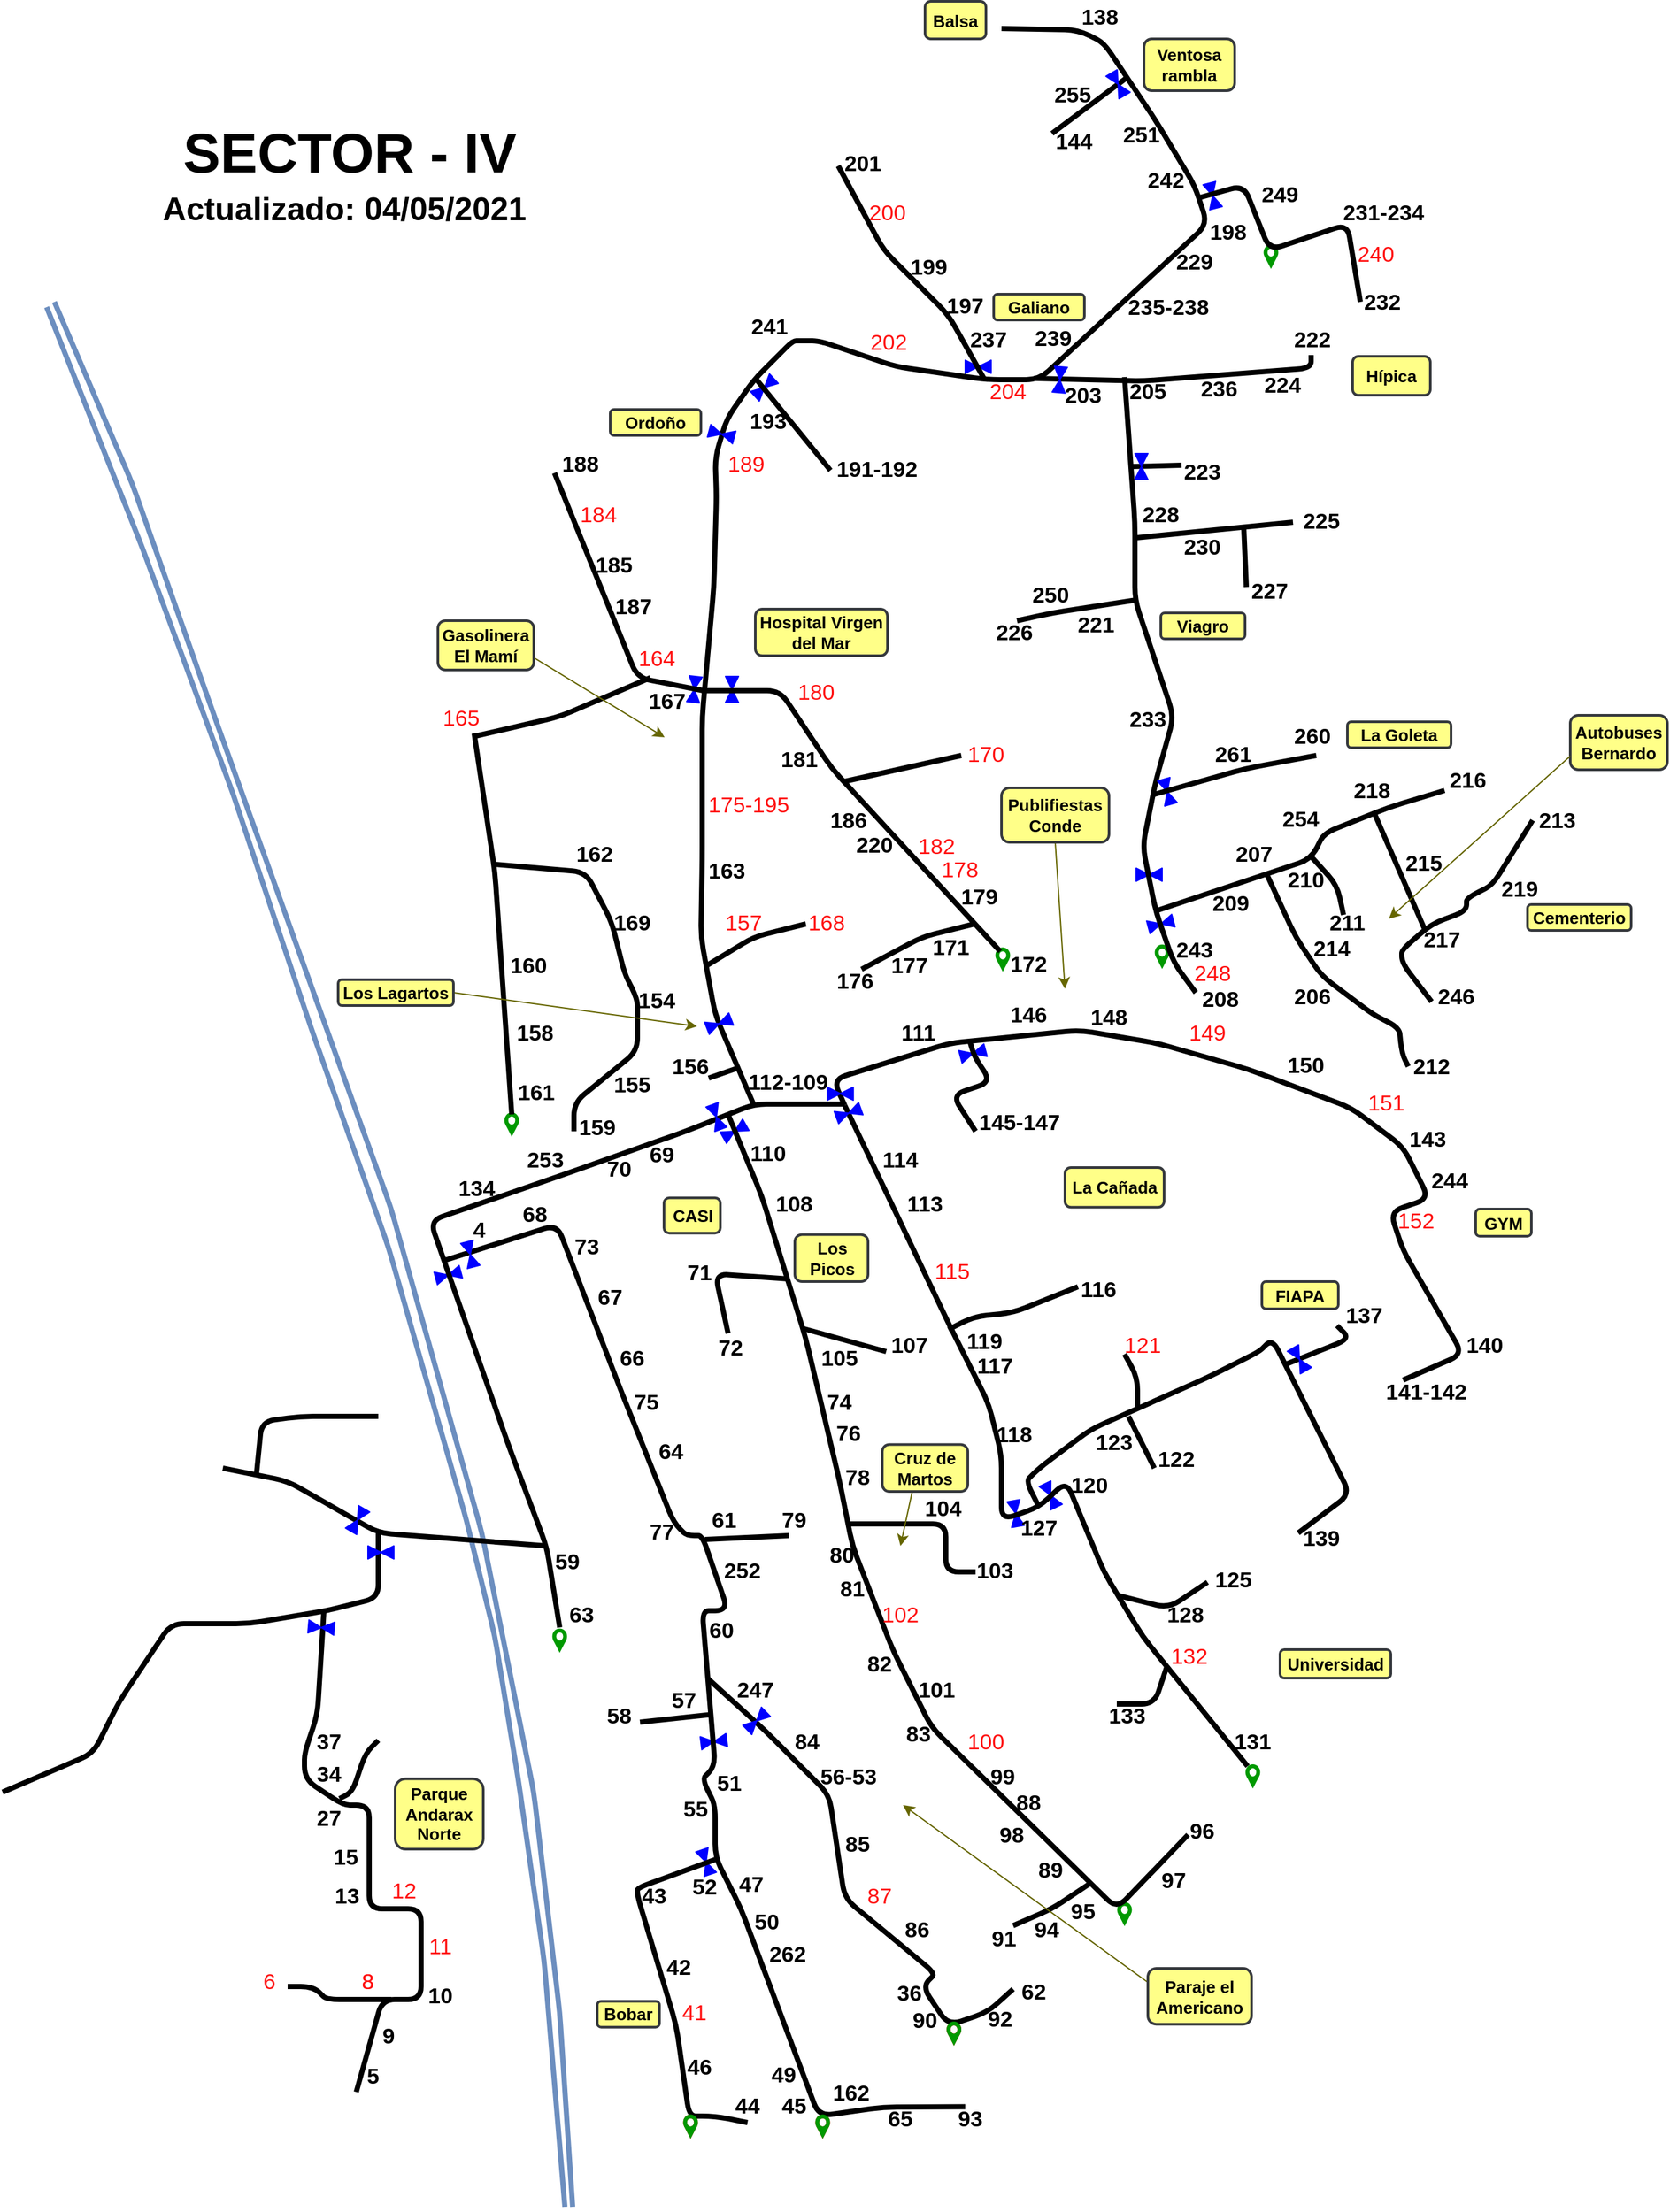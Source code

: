 <mxfile>
    <diagram id="HdCi4xxwm43SFn0jPlBq" name="Page-1">
        <mxGraphModel dx="1219" dy="2050" grid="1" gridSize="10" guides="1" tooltips="1" connect="1" arrows="1" fold="1" page="1" pageScale="1" pageWidth="827" pageHeight="1169" math="0" shadow="0">
            <root>
                <mxCell id="0"/>
                <mxCell id="1" parent="0"/>
                <mxCell id="sylwxvl_cKESi2oZsQH4-2" value="" style="endArrow=none;html=1;strokeWidth=4;fillColor=#dae8fc;strokeColor=#6c8ebf;" parent="1" edge="1">
                    <mxGeometry width="50" height="50" relative="1" as="geometry">
                        <mxPoint x="530" y="560" as="sourcePoint"/>
                        <mxPoint x="130" y="-910" as="targetPoint"/>
                        <Array as="points">
                            <mxPoint x="520" y="410"/>
                            <mxPoint x="500" y="240"/>
                            <mxPoint x="460" y="40"/>
                            <mxPoint x="390" y="-210"/>
                            <mxPoint x="250" y="-600"/>
                            <mxPoint x="190" y="-770"/>
                        </Array>
                    </mxGeometry>
                </mxCell>
                <mxCell id="sylwxvl_cKESi2oZsQH4-3" value="" style="endArrow=none;html=1;strokeWidth=4;fillColor=#dae8fc;strokeColor=#6c8ebf;" parent="1" edge="1">
                    <mxGeometry width="50" height="50" relative="1" as="geometry">
                        <mxPoint x="524" y="560" as="sourcePoint"/>
                        <mxPoint x="124" y="-906" as="targetPoint"/>
                        <Array as="points">
                            <mxPoint x="508" y="370"/>
                            <mxPoint x="488" y="230"/>
                            <mxPoint x="470" y="120"/>
                            <mxPoint x="448" y="30"/>
                            <mxPoint x="388" y="-180"/>
                            <mxPoint x="328" y="-350"/>
                            <mxPoint x="268" y="-530"/>
                            <mxPoint x="198" y="-720"/>
                        </Array>
                    </mxGeometry>
                </mxCell>
                <mxCell id="sylwxvl_cKESi2oZsQH4-4" value="" style="endArrow=none;html=1;strokeWidth=4;" parent="1" edge="1">
                    <mxGeometry width="50" height="50" relative="1" as="geometry">
                        <mxPoint x="510" y="50" as="sourcePoint"/>
                        <mxPoint x="260" y="-10" as="targetPoint"/>
                        <Array as="points">
                            <mxPoint x="380" y="40"/>
                            <mxPoint x="310"/>
                        </Array>
                    </mxGeometry>
                </mxCell>
                <mxCell id="sylwxvl_cKESi2oZsQH4-5" value="" style="endArrow=none;html=1;strokeWidth=4;" parent="1" edge="1">
                    <mxGeometry width="50" height="50" relative="1" as="geometry">
                        <mxPoint x="286" y="-6" as="sourcePoint"/>
                        <mxPoint x="380" y="-50" as="targetPoint"/>
                        <Array as="points">
                            <mxPoint x="290" y="-46"/>
                            <mxPoint x="320" y="-50"/>
                            <mxPoint x="350" y="-50"/>
                        </Array>
                    </mxGeometry>
                </mxCell>
                <mxCell id="sylwxvl_cKESi2oZsQH4-6" value="" style="endArrow=none;html=1;strokeWidth=4;" parent="1" edge="1">
                    <mxGeometry width="50" height="50" relative="1" as="geometry">
                        <mxPoint x="90" y="240" as="sourcePoint"/>
                        <mxPoint x="380" y="40" as="targetPoint"/>
                        <Array as="points">
                            <mxPoint x="160" y="210"/>
                            <mxPoint x="180" y="170"/>
                            <mxPoint x="220" y="110"/>
                            <mxPoint x="280" y="110"/>
                            <mxPoint x="340" y="100"/>
                            <mxPoint x="380" y="90"/>
                        </Array>
                    </mxGeometry>
                </mxCell>
                <mxCell id="sylwxvl_cKESi2oZsQH4-8" value="" style="endArrow=none;html=1;strokeWidth=4;" parent="1" edge="1">
                    <mxGeometry width="50" height="50" relative="1" as="geometry">
                        <mxPoint x="310" y="390" as="sourcePoint"/>
                        <mxPoint x="390" y="400" as="targetPoint"/>
                        <Array as="points">
                            <mxPoint x="330" y="390"/>
                            <mxPoint x="340" y="400"/>
                        </Array>
                    </mxGeometry>
                </mxCell>
                <mxCell id="sylwxvl_cKESi2oZsQH4-9" value="" style="endArrow=none;html=1;strokeWidth=4;" parent="1" edge="1">
                    <mxGeometry width="50" height="50" relative="1" as="geometry">
                        <mxPoint x="350" y="245" as="sourcePoint"/>
                        <mxPoint x="380" y="200" as="targetPoint"/>
                        <Array as="points">
                            <mxPoint x="360" y="240"/>
                            <mxPoint x="370" y="210"/>
                        </Array>
                    </mxGeometry>
                </mxCell>
                <mxCell id="sylwxvl_cKESi2oZsQH4-10" value="&lt;b style=&quot;font-size: 17px;&quot;&gt;37&lt;/b&gt;" style="text;html=1;strokeColor=none;fillColor=none;align=center;verticalAlign=middle;whiteSpace=wrap;rounded=0;opacity=15;strokeWidth=1;perimeterSpacing=0;fontSize=17;" parent="1" vertex="1">
                    <mxGeometry x="322" y="192" width="40" height="20" as="geometry"/>
                </mxCell>
                <mxCell id="sylwxvl_cKESi2oZsQH4-11" value="&lt;b&gt;34&lt;/b&gt;" style="text;html=1;strokeColor=none;fillColor=none;align=center;verticalAlign=middle;whiteSpace=wrap;rounded=0;fontSize=17;opacity=15;" parent="1" vertex="1">
                    <mxGeometry x="322" y="217" width="40" height="20" as="geometry"/>
                </mxCell>
                <mxCell id="sylwxvl_cKESi2oZsQH4-14" value="&lt;b style=&quot;font-size: 17px;&quot;&gt;27&lt;/b&gt;" style="text;html=1;strokeColor=none;fillColor=none;align=center;verticalAlign=middle;whiteSpace=wrap;rounded=0;fontSize=17;strokeWidth=1;" parent="1" vertex="1">
                    <mxGeometry x="322" y="251" width="40" height="20" as="geometry"/>
                </mxCell>
                <mxCell id="sylwxvl_cKESi2oZsQH4-15" value="&lt;b&gt;15&lt;/b&gt;" style="text;html=1;strokeColor=none;fillColor=none;align=center;verticalAlign=middle;whiteSpace=wrap;rounded=0;fontSize=17;" parent="1" vertex="1">
                    <mxGeometry x="335" y="281" width="40" height="20" as="geometry"/>
                </mxCell>
                <mxCell id="sylwxvl_cKESi2oZsQH4-16" value="13" style="text;html=1;strokeColor=none;fillColor=none;align=center;verticalAlign=middle;whiteSpace=wrap;rounded=0;fontSize=17;fontStyle=1" parent="1" vertex="1">
                    <mxGeometry x="336" y="311" width="40" height="20" as="geometry"/>
                </mxCell>
                <mxCell id="sylwxvl_cKESi2oZsQH4-17" value="&lt;span&gt;12&lt;/span&gt;" style="text;html=1;strokeColor=none;fillColor=none;align=center;verticalAlign=middle;whiteSpace=wrap;rounded=0;fontSize=17;fontStyle=0;fontColor=#FF1212;" parent="1" vertex="1">
                    <mxGeometry x="380" y="307" width="40" height="20" as="geometry"/>
                </mxCell>
                <mxCell id="sylwxvl_cKESi2oZsQH4-18" value="&lt;span&gt;11&lt;/span&gt;" style="text;html=1;strokeColor=none;fillColor=none;align=center;verticalAlign=middle;whiteSpace=wrap;rounded=0;fontSize=17;fontStyle=0;fontColor=#FF1212;" parent="1" vertex="1">
                    <mxGeometry x="408" y="350" width="40" height="20" as="geometry"/>
                </mxCell>
                <mxCell id="sylwxvl_cKESi2oZsQH4-19" value="&lt;span&gt;6&lt;/span&gt;" style="text;html=1;strokeColor=none;fillColor=none;align=center;verticalAlign=middle;whiteSpace=wrap;rounded=0;fontSize=17;fontStyle=0;fontColor=#FF1212;" parent="1" vertex="1">
                    <mxGeometry x="276" y="377" width="40" height="20" as="geometry"/>
                </mxCell>
                <mxCell id="sylwxvl_cKESi2oZsQH4-20" value="8" style="text;html=1;strokeColor=none;fillColor=none;align=center;verticalAlign=middle;whiteSpace=wrap;rounded=0;fontSize=17;fontStyle=0;fontColor=#FF1212;" parent="1" vertex="1">
                    <mxGeometry x="352" y="377" width="40" height="20" as="geometry"/>
                </mxCell>
                <mxCell id="sylwxvl_cKESi2oZsQH4-21" value="10" style="text;html=1;strokeColor=none;fillColor=none;align=center;verticalAlign=middle;whiteSpace=wrap;rounded=0;fontSize=17;fontStyle=1" parent="1" vertex="1">
                    <mxGeometry x="408" y="387.56" width="40" height="20" as="geometry"/>
                </mxCell>
                <mxCell id="sylwxvl_cKESi2oZsQH4-22" value="9" style="text;html=1;strokeColor=none;fillColor=none;align=center;verticalAlign=middle;whiteSpace=wrap;rounded=0;fontSize=17;fontStyle=1" parent="1" vertex="1">
                    <mxGeometry x="368" y="419.12" width="40" height="20" as="geometry"/>
                </mxCell>
                <mxCell id="sylwxvl_cKESi2oZsQH4-23" value="5" style="text;html=1;strokeColor=none;fillColor=none;align=center;verticalAlign=middle;whiteSpace=wrap;rounded=0;fontSize=17;fontStyle=1" parent="1" vertex="1">
                    <mxGeometry x="356" y="450" width="40" height="20" as="geometry"/>
                </mxCell>
                <mxCell id="sylwxvl_cKESi2oZsQH4-28" value="" style="verticalLabelPosition=bottom;align=center;html=1;verticalAlign=top;pointerEvents=1;dashed=0;shape=mxgraph.pid2valves.valve;valveType=gate;defState=closed;strokeWidth=1;fillColor=none;fontSize=17;rotation=-60;strokeColor=#0000FF;" parent="1" vertex="1">
                    <mxGeometry x="354" y="25" width="20" height="10" as="geometry"/>
                </mxCell>
                <mxCell id="sylwxvl_cKESi2oZsQH4-36" value="" style="endArrow=none;html=1;strokeWidth=4;" parent="1" edge="1">
                    <mxGeometry width="50" height="50" relative="1" as="geometry">
                        <mxPoint x="363.0" y="471.379" as="sourcePoint"/>
                        <mxPoint x="338" y="100" as="targetPoint"/>
                        <Array as="points">
                            <mxPoint x="383" y="400"/>
                            <mxPoint x="413" y="400"/>
                            <mxPoint x="413" y="330"/>
                            <mxPoint x="373" y="330"/>
                            <mxPoint x="373" y="250"/>
                            <mxPoint x="353" y="250"/>
                            <mxPoint x="323" y="230"/>
                            <mxPoint x="323" y="210"/>
                            <mxPoint x="333" y="180"/>
                        </Array>
                    </mxGeometry>
                </mxCell>
                <mxCell id="sylwxvl_cKESi2oZsQH4-37" value="" style="verticalLabelPosition=bottom;align=center;html=1;verticalAlign=top;pointerEvents=1;dashed=0;shape=mxgraph.pid2valves.valve;valveType=gate;defState=closed;strokeWidth=1;fillColor=none;fontSize=17;rotation=0;strokeColor=#0000FF;" parent="1" vertex="1">
                    <mxGeometry x="372" y="50" width="20" height="10" as="geometry"/>
                </mxCell>
                <mxCell id="sylwxvl_cKESi2oZsQH4-39" value="" style="endArrow=none;html=1;strokeWidth=4;fontSize=17;" parent="1" edge="1">
                    <mxGeometry width="50" height="50" relative="1" as="geometry">
                        <mxPoint x="740" y="-290" as="sourcePoint"/>
                        <mxPoint x="1171" y="-78" as="targetPoint"/>
                        <Array as="points">
                            <mxPoint x="731" y="-310"/>
                            <mxPoint x="821" y="-338"/>
                            <mxPoint x="921" y="-348"/>
                            <mxPoint x="981" y="-338"/>
                            <mxPoint x="1051" y="-318"/>
                            <mxPoint x="1131" y="-288"/>
                            <mxPoint x="1171" y="-258"/>
                            <mxPoint x="1191" y="-218"/>
                            <mxPoint x="1161" y="-208"/>
                            <mxPoint x="1171" y="-178"/>
                            <mxPoint x="1217" y="-98"/>
                        </Array>
                    </mxGeometry>
                </mxCell>
                <mxCell id="sylwxvl_cKESi2oZsQH4-40" value="" style="verticalLabelPosition=bottom;align=center;outlineConnect=0;dashed=0;html=1;verticalAlign=top;shape=mxgraph.pid.flow_sensors.rotameter;strokeWidth=3;fillColor=none;fontSize=17;rotation=-90;strokeColor=#FF1212;" parent="1" vertex="1">
                    <mxGeometry x="817.31" y="421.32" width="14" height="8.38" as="geometry"/>
                </mxCell>
                <mxCell id="sylwxvl_cKESi2oZsQH4-41" value="&lt;span style=&quot;color: rgba(0 , 0 , 0 , 0) ; font-family: monospace ; font-size: 0px&quot;&gt;%3CmxGraphModel%3E%3Croot%3E%3CmxCell%20id%3D%220%22%2F%3E%3CmxCell%20id%3D%221%22%20parent%3D%220%22%2F%3E%3CmxCell%20id%3D%222%22%20value%3D%22%22%20style%3D%22verticalLabelPosition%3Dbottom%3Balign%3Dcenter%3Bhtml%3D1%3BverticalAlign%3Dtop%3BpointerEvents%3D1%3Bdashed%3D0%3Bshape%3Dmxgraph.pid2valves.valve%3BvalveType%3Dgate%3BdefState%3Dclosed%3BstrokeWidth%3D1%3BfillColor%3Dnone%3BfontSize%3D17%3Brotation%3D-60%3B%22%20vertex%3D%221%22%20parent%3D%221%22%3E%3CmxGeometry%20x%3D%22834%22%20y%3D%22-500%22%20width%3D%2220%22%20height%3D%2210%22%20as%3D%22geometry%22%2F%3E%3C%2FmxCell%3E%3C%2Froot%3E%3C%2FmxGraphModel%3E&lt;/span&gt;&lt;span style=&quot;color: rgba(0 , 0 , 0 , 0) ; font-family: monospace ; font-size: 0px&quot;&gt;%3CmxGraphModel%3E%3Croot%3E%3CmxCell%20id%3D%220%22%2F%3E%3CmxCell%20id%3D%221%22%20parent%3D%220%22%2F%3E%3CmxCell%20id%3D%222%22%20value%3D%22%22%20style%3D%22verticalLabelPosition%3Dbottom%3Balign%3Dcenter%3Bhtml%3D1%3BverticalAlign%3Dtop%3BpointerEvents%3D1%3Bdashed%3D0%3Bshape%3Dmxgraph.pid2valves.valve%3BvalveType%3Dgate%3BdefState%3Dclosed%3BstrokeWidth%3D1%3BfillColor%3Dnone%3BfontSize%3D17%3Brotation%3D-60%3B%22%20vertex%3D%221%22%20parent%3D%221%22%3E%3CmxGeometry%20x%3D%22834%22%20y%3D%22-500%22%20width%3D%2220%22%20height%3D%2210%22%20as%3D%22geometry%22%2F%3E%3C%2FmxCell%3E%3C%2Froot%3E%3C%2FmxGraphModel%3E&lt;/span&gt;" style="verticalLabelPosition=bottom;align=center;outlineConnect=0;dashed=0;html=1;verticalAlign=top;shape=mxgraph.pid.flow_sensors.rotameter;strokeWidth=3;fillColor=none;fontSize=17;rotation=-90;strokeColor=#009900;" parent="1" vertex="1">
                    <mxGeometry x="978.0" y="-409.76" width="14" height="8.38" as="geometry"/>
                </mxCell>
                <mxCell id="sylwxvl_cKESi2oZsQH4-42" value="" style="verticalLabelPosition=bottom;align=center;outlineConnect=0;dashed=0;html=1;verticalAlign=top;shape=mxgraph.pid.flow_sensors.rotameter;strokeWidth=3;fillColor=none;fontSize=17;rotation=-90;fontColor=#009900;strokeColor=#009900;" parent="1" vertex="1">
                    <mxGeometry x="1048" y="222.81" width="14" height="8.38" as="geometry"/>
                </mxCell>
                <mxCell id="sylwxvl_cKESi2oZsQH4-43" value="" style="verticalLabelPosition=bottom;align=center;outlineConnect=0;dashed=0;html=1;verticalAlign=top;shape=mxgraph.pid.flow_sensors.rotameter;strokeWidth=3;fillColor=none;fontSize=17;rotation=-90;strokeColor=#009900;" parent="1" vertex="1">
                    <mxGeometry x="949" y="329" width="14" height="8.38" as="geometry"/>
                </mxCell>
                <mxCell id="sylwxvl_cKESi2oZsQH4-44" value="" style="verticalLabelPosition=bottom;align=center;outlineConnect=0;dashed=0;html=1;verticalAlign=top;shape=mxgraph.pid.flow_sensors.rotameter;strokeWidth=3;fillColor=none;fontSize=17;rotation=-90;strokeColor=#FF1212;" parent="1" vertex="1">
                    <mxGeometry x="614" y="493" width="14" height="8.38" as="geometry"/>
                </mxCell>
                <mxCell id="sylwxvl_cKESi2oZsQH4-45" value="" style="verticalLabelPosition=bottom;align=center;outlineConnect=0;dashed=0;html=1;verticalAlign=top;shape=mxgraph.pid.flow_sensors.rotameter;strokeWidth=3;fillColor=none;fontSize=17;rotation=-90;strokeColor=#FF1212;" parent="1" vertex="1">
                    <mxGeometry x="716" y="493" width="14" height="8.38" as="geometry"/>
                </mxCell>
                <mxCell id="sylwxvl_cKESi2oZsQH4-46" value="" style="verticalLabelPosition=bottom;align=center;outlineConnect=0;dashed=0;html=1;verticalAlign=top;shape=mxgraph.pid.flow_sensors.rotameter;strokeWidth=3;fillColor=none;fontSize=17;rotation=-90;strokeColor=#009900;" parent="1" vertex="1">
                    <mxGeometry x="476" y="-280.19" width="14" height="8.38" as="geometry"/>
                </mxCell>
                <mxCell id="sylwxvl_cKESi2oZsQH4-47" value="" style="verticalLabelPosition=bottom;align=center;outlineConnect=0;dashed=0;html=1;verticalAlign=top;shape=mxgraph.pid.flow_sensors.rotameter;strokeWidth=3;fillColor=none;fontSize=17;rotation=-90;fontColor=#009900;strokeColor=#009900;" parent="1" vertex="1">
                    <mxGeometry x="513" y="118" width="14" height="8.38" as="geometry"/>
                </mxCell>
                <mxCell id="sylwxvl_cKESi2oZsQH4-51" value="" style="verticalLabelPosition=bottom;align=center;html=1;verticalAlign=top;pointerEvents=1;dashed=0;shape=mxgraph.pid2valves.valve;valveType=gate;defState=closed;strokeWidth=1;fillColor=none;fontSize=17;rotation=-116;strokeColor=#0000FF;" parent="1" vertex="1">
                    <mxGeometry x="889" y="6" width="20" height="10" as="geometry"/>
                </mxCell>
                <mxCell id="sylwxvl_cKESi2oZsQH4-53" value="" style="verticalLabelPosition=bottom;align=center;html=1;verticalAlign=top;pointerEvents=1;dashed=0;shape=mxgraph.pid2valves.valve;valveType=gate;defState=closed;strokeWidth=1;fillColor=none;fontSize=17;rotation=-15;strokeColor=#0000FF;" parent="1" vertex="1">
                    <mxGeometry x="974" y="-435" width="20" height="10" as="geometry"/>
                </mxCell>
                <mxCell id="sylwxvl_cKESi2oZsQH4-54" value="" style="verticalLabelPosition=bottom;align=center;html=1;verticalAlign=top;pointerEvents=1;dashed=0;shape=mxgraph.pid2valves.valve;valveType=gate;defState=closed;strokeWidth=1;fillColor=none;fontSize=17;rotation=-100;strokeColor=#0000FF;" parent="1" vertex="1">
                    <mxGeometry x="862" y="20" width="20" height="10" as="geometry"/>
                </mxCell>
                <mxCell id="sylwxvl_cKESi2oZsQH4-55" value="" style="endArrow=none;html=1;strokeWidth=4;fontSize=17;" parent="1" edge="1">
                    <mxGeometry width="50" height="50" relative="1" as="geometry">
                        <mxPoint x="950" y="172" as="sourcePoint"/>
                        <mxPoint x="989" y="142" as="targetPoint"/>
                        <Array as="points">
                            <mxPoint x="979" y="172"/>
                        </Array>
                    </mxGeometry>
                </mxCell>
                <mxCell id="sylwxvl_cKESi2oZsQH4-56" value="133" style="text;html=1;strokeColor=none;fillColor=none;align=center;verticalAlign=middle;whiteSpace=wrap;rounded=0;fontSize=17;fontStyle=1" parent="1" vertex="1">
                    <mxGeometry x="938" y="172" width="40" height="20" as="geometry"/>
                </mxCell>
                <mxCell id="sylwxvl_cKESi2oZsQH4-57" value="131" style="text;html=1;strokeColor=none;fillColor=none;align=center;verticalAlign=middle;whiteSpace=wrap;rounded=0;fontSize=17;fontStyle=1" parent="1" vertex="1">
                    <mxGeometry x="1035" y="192" width="40" height="20" as="geometry"/>
                </mxCell>
                <mxCell id="sylwxvl_cKESi2oZsQH4-58" value="&lt;span&gt;132&lt;/span&gt;" style="text;html=1;strokeColor=none;fillColor=none;align=center;verticalAlign=middle;whiteSpace=wrap;rounded=0;fontSize=17;fontStyle=0;fontColor=#FF1212;" parent="1" vertex="1">
                    <mxGeometry x="986" y="126.38" width="40" height="20" as="geometry"/>
                </mxCell>
                <mxCell id="sylwxvl_cKESi2oZsQH4-59" value="" style="endArrow=none;html=1;strokeWidth=4;fontSize=17;" parent="1" edge="1">
                    <mxGeometry width="50" height="50" relative="1" as="geometry">
                        <mxPoint x="950" y="88" as="sourcePoint"/>
                        <mxPoint x="1020" y="78" as="targetPoint"/>
                        <Array as="points">
                            <mxPoint x="990" y="98"/>
                        </Array>
                    </mxGeometry>
                </mxCell>
                <mxCell id="sylwxvl_cKESi2oZsQH4-60" value="128" style="text;html=1;strokeColor=none;fillColor=none;align=center;verticalAlign=middle;whiteSpace=wrap;rounded=0;fontSize=17;fontStyle=1" parent="1" vertex="1">
                    <mxGeometry x="983" y="94" width="40" height="20" as="geometry"/>
                </mxCell>
                <mxCell id="sylwxvl_cKESi2oZsQH4-61" value="125" style="text;html=1;strokeColor=none;fillColor=none;align=center;verticalAlign=middle;whiteSpace=wrap;rounded=0;fontSize=17;fontStyle=1" parent="1" vertex="1">
                    <mxGeometry x="1020" y="67" width="40" height="20" as="geometry"/>
                </mxCell>
                <mxCell id="sylwxvl_cKESi2oZsQH4-64" value="127" style="text;html=1;strokeColor=none;fillColor=none;align=center;verticalAlign=middle;whiteSpace=wrap;rounded=0;fontSize=17;fontStyle=1" parent="1" vertex="1">
                    <mxGeometry x="870" y="27" width="40" height="20" as="geometry"/>
                </mxCell>
                <mxCell id="sylwxvl_cKESi2oZsQH4-65" value="120" style="text;html=1;strokeColor=none;fillColor=none;align=center;verticalAlign=middle;whiteSpace=wrap;rounded=0;fontSize=17;fontStyle=1" parent="1" vertex="1">
                    <mxGeometry x="909" y="-6" width="40" height="20" as="geometry"/>
                </mxCell>
                <mxCell id="sylwxvl_cKESi2oZsQH4-66" value="" style="endArrow=none;html=1;strokeWidth=4;fontSize=17;" parent="1" edge="1">
                    <mxGeometry width="50" height="50" relative="1" as="geometry">
                        <mxPoint x="1090" y="40" as="sourcePoint"/>
                        <mxPoint x="890" y="20" as="targetPoint"/>
                        <Array as="points">
                            <mxPoint x="1130" y="10"/>
                            <mxPoint x="1070" y="-110"/>
                            <mxPoint x="1060" y="-100"/>
                            <mxPoint x="1020" y="-80"/>
                            <mxPoint x="930" y="-40"/>
                            <mxPoint x="890" y="-10"/>
                            <mxPoint x="880"/>
                        </Array>
                    </mxGeometry>
                </mxCell>
                <mxCell id="sylwxvl_cKESi2oZsQH4-67" value="" style="endArrow=none;html=1;strokeWidth=4;fontSize=17;" parent="1" edge="1">
                    <mxGeometry width="50" height="50" relative="1" as="geometry">
                        <mxPoint x="979" y="-10" as="sourcePoint"/>
                        <mxPoint x="959" y="-50" as="targetPoint"/>
                    </mxGeometry>
                </mxCell>
                <mxCell id="sylwxvl_cKESi2oZsQH4-68" value="" style="endArrow=none;html=1;strokeWidth=4;fontSize=17;" parent="1" edge="1">
                    <mxGeometry width="50" height="50" relative="1" as="geometry">
                        <mxPoint x="966" y="-56" as="sourcePoint"/>
                        <mxPoint x="956" y="-98" as="targetPoint"/>
                        <Array as="points">
                            <mxPoint x="966" y="-80"/>
                        </Array>
                    </mxGeometry>
                </mxCell>
                <mxCell id="sylwxvl_cKESi2oZsQH4-69" value="" style="endArrow=none;html=1;strokeWidth=4;fontSize=17;" parent="1" edge="1">
                    <mxGeometry width="50" height="50" relative="1" as="geometry">
                        <mxPoint x="1080" y="-90" as="sourcePoint"/>
                        <mxPoint x="1120" y="-120" as="targetPoint"/>
                        <Array as="points">
                            <mxPoint x="1130" y="-110"/>
                        </Array>
                    </mxGeometry>
                </mxCell>
                <mxCell id="sylwxvl_cKESi2oZsQH4-70" value="118" style="text;html=1;strokeColor=none;fillColor=none;align=center;verticalAlign=middle;whiteSpace=wrap;rounded=0;fontSize=17;fontStyle=1" parent="1" vertex="1">
                    <mxGeometry x="851" y="-44.81" width="40" height="20" as="geometry"/>
                </mxCell>
                <mxCell id="sylwxvl_cKESi2oZsQH4-71" value="123" style="text;html=1;strokeColor=none;fillColor=none;align=center;verticalAlign=middle;whiteSpace=wrap;rounded=0;fontSize=17;fontStyle=1" parent="1" vertex="1">
                    <mxGeometry x="928" y="-39" width="40" height="20" as="geometry"/>
                </mxCell>
                <mxCell id="sylwxvl_cKESi2oZsQH4-72" value="122" style="text;html=1;strokeColor=none;fillColor=none;align=center;verticalAlign=middle;whiteSpace=wrap;rounded=0;fontSize=17;fontStyle=1" parent="1" vertex="1">
                    <mxGeometry x="976" y="-26" width="40" height="20" as="geometry"/>
                </mxCell>
                <mxCell id="sylwxvl_cKESi2oZsQH4-73" value="137" style="text;html=1;strokeColor=none;fillColor=none;align=center;verticalAlign=middle;whiteSpace=wrap;rounded=0;fontSize=17;fontStyle=1" parent="1" vertex="1">
                    <mxGeometry x="1121" y="-137" width="40" height="20" as="geometry"/>
                </mxCell>
                <mxCell id="sylwxvl_cKESi2oZsQH4-74" value="119" style="text;html=1;strokeColor=none;fillColor=none;align=center;verticalAlign=middle;whiteSpace=wrap;rounded=0;fontSize=17;fontStyle=1" parent="1" vertex="1">
                    <mxGeometry x="828" y="-117" width="40" height="20" as="geometry"/>
                </mxCell>
                <mxCell id="sylwxvl_cKESi2oZsQH4-75" value="117" style="text;html=1;strokeColor=none;fillColor=none;align=center;verticalAlign=middle;whiteSpace=wrap;rounded=0;fontSize=17;fontStyle=1" parent="1" vertex="1">
                    <mxGeometry x="836.31" y="-98" width="40" height="20" as="geometry"/>
                </mxCell>
                <mxCell id="sylwxvl_cKESi2oZsQH4-76" value="" style="endArrow=none;html=1;strokeWidth=4;fontSize=17;" parent="1" edge="1">
                    <mxGeometry width="50" height="50" relative="1" as="geometry">
                        <mxPoint x="820" y="-117" as="sourcePoint"/>
                        <mxPoint x="920" y="-150" as="targetPoint"/>
                        <Array as="points">
                            <mxPoint x="840" y="-127"/>
                            <mxPoint x="870" y="-130"/>
                        </Array>
                    </mxGeometry>
                </mxCell>
                <mxCell id="sylwxvl_cKESi2oZsQH4-77" value="116" style="text;html=1;strokeColor=none;fillColor=none;align=center;verticalAlign=middle;whiteSpace=wrap;rounded=0;fontSize=17;fontStyle=1" parent="1" vertex="1">
                    <mxGeometry x="916" y="-157" width="40" height="20" as="geometry"/>
                </mxCell>
                <mxCell id="sylwxvl_cKESi2oZsQH4-52" value="" style="verticalLabelPosition=bottom;align=center;html=1;verticalAlign=top;pointerEvents=1;dashed=0;shape=mxgraph.pid2valves.valve;valveType=gate;defState=closed;strokeWidth=1;fillColor=none;fontSize=17;rotation=-120;strokeColor=#0000FF;" parent="1" vertex="1">
                    <mxGeometry x="1081" y="-99" width="20" height="10" as="geometry"/>
                </mxCell>
                <mxCell id="sylwxvl_cKESi2oZsQH4-81" value="&lt;span&gt;121&lt;/span&gt;" style="text;html=1;strokeColor=none;fillColor=none;align=center;verticalAlign=middle;whiteSpace=wrap;rounded=0;fontSize=17;fontColor=#FF1212;fontStyle=0" parent="1" vertex="1">
                    <mxGeometry x="950" y="-114" width="40" height="20" as="geometry"/>
                </mxCell>
                <mxCell id="sylwxvl_cKESi2oZsQH4-82" value="115" style="text;html=1;strokeColor=none;fillColor=none;align=center;verticalAlign=middle;whiteSpace=wrap;rounded=0;fontSize=17;fontStyle=0;fontColor=#FF1212;" parent="1" vertex="1">
                    <mxGeometry x="803.31" y="-171" width="40" height="20" as="geometry"/>
                </mxCell>
                <mxCell id="sylwxvl_cKESi2oZsQH4-83" value="113" style="text;html=1;strokeColor=none;fillColor=none;align=center;verticalAlign=middle;whiteSpace=wrap;rounded=0;fontSize=17;fontStyle=1" parent="1" vertex="1">
                    <mxGeometry x="782" y="-223" width="40" height="20" as="geometry"/>
                </mxCell>
                <mxCell id="sylwxvl_cKESi2oZsQH4-84" value="114" style="text;html=1;strokeColor=none;fillColor=none;align=center;verticalAlign=middle;whiteSpace=wrap;rounded=0;fontSize=17;fontStyle=1" parent="1" vertex="1">
                    <mxGeometry x="763.31" y="-257" width="40" height="20" as="geometry"/>
                </mxCell>
                <mxCell id="sylwxvl_cKESi2oZsQH4-87" value="" style="verticalLabelPosition=bottom;align=center;html=1;verticalAlign=top;pointerEvents=1;dashed=0;shape=mxgraph.pid2valves.valve;valveType=gate;defState=closed;strokeWidth=1;fillColor=none;fontSize=17;rotation=353;strokeColor=#0000FF;" parent="1" vertex="1">
                    <mxGeometry x="629" y="196" width="20" height="10" as="geometry"/>
                </mxCell>
                <mxCell id="sylwxvl_cKESi2oZsQH4-88" value="" style="verticalLabelPosition=bottom;align=center;html=1;verticalAlign=top;pointerEvents=1;dashed=0;shape=mxgraph.pid2valves.valve;valveType=gate;defState=closed;strokeWidth=1;fillColor=none;fontSize=17;rotation=251;strokeColor=#0000FF;" parent="1" vertex="1">
                    <mxGeometry x="623" y="289" width="20" height="10" as="geometry"/>
                </mxCell>
                <mxCell id="sylwxvl_cKESi2oZsQH4-91" value="" style="verticalLabelPosition=bottom;align=center;html=1;verticalAlign=top;pointerEvents=1;dashed=0;shape=mxgraph.pid2valves.valve;valveType=gate;defState=closed;strokeWidth=1;fillColor=none;fontSize=17;rotation=-30;strokeColor=#0000FF;" parent="1" vertex="1">
                    <mxGeometry x="645" y="-275" width="20" height="10" as="geometry"/>
                </mxCell>
                <mxCell id="sylwxvl_cKESi2oZsQH4-93" value="" style="verticalLabelPosition=bottom;align=center;html=1;verticalAlign=top;pointerEvents=1;dashed=0;shape=mxgraph.pid2valves.valve;valveType=gate;defState=closed;strokeWidth=1;fillColor=none;fontSize=17;rotation=-15;strokeColor=#0000FF;" parent="1" vertex="1">
                    <mxGeometry x="829" y="-335" width="20" height="10" as="geometry"/>
                </mxCell>
                <mxCell id="sylwxvl_cKESi2oZsQH4-95" value="" style="verticalLabelPosition=bottom;align=center;html=1;verticalAlign=top;pointerEvents=1;dashed=0;shape=mxgraph.pid2valves.valve;valveType=gate;defState=closed;strokeWidth=1;fillColor=none;fontSize=17;rotation=-15;strokeColor=#0000FF;" parent="1" vertex="1">
                    <mxGeometry x="424" y="-164" width="20" height="10" as="geometry"/>
                </mxCell>
                <mxCell id="sylwxvl_cKESi2oZsQH4-98" value="" style="endArrow=none;html=1;strokeWidth=4;fontSize=17;" parent="1" edge="1">
                    <mxGeometry width="50" height="50" relative="1" as="geometry">
                        <mxPoint x="1051" y="220" as="sourcePoint"/>
                        <mxPoint x="740" y="-290" as="targetPoint"/>
                        <Array as="points">
                            <mxPoint x="970" y="120"/>
                            <mxPoint x="940" y="70"/>
                            <mxPoint x="911"/>
                            <mxPoint x="890" y="20"/>
                            <mxPoint x="861" y="30"/>
                            <mxPoint x="861" y="-20"/>
                            <mxPoint x="851" y="-60"/>
                            <mxPoint x="821" y="-120"/>
                        </Array>
                    </mxGeometry>
                </mxCell>
                <mxCell id="sylwxvl_cKESi2oZsQH4-100" value="" style="endArrow=none;html=1;strokeWidth=4;fontSize=17;" parent="1" edge="1">
                    <mxGeometry width="50" height="50" relative="1" as="geometry">
                        <mxPoint x="520" y="112.952" as="sourcePoint"/>
                        <mxPoint x="740" y="-291" as="targetPoint"/>
                        <Array as="points">
                            <mxPoint x="510" y="51"/>
                            <mxPoint x="480" y="-29"/>
                            <mxPoint x="420" y="-201"/>
                            <mxPoint x="530" y="-239"/>
                            <mxPoint x="620" y="-271"/>
                            <mxPoint x="670" y="-291"/>
                        </Array>
                    </mxGeometry>
                </mxCell>
                <mxCell id="sylwxvl_cKESi2oZsQH4-102" value="" style="endArrow=none;html=1;strokeWidth=4;fontSize=17;" parent="1" edge="1">
                    <mxGeometry width="50" height="50" relative="1" as="geometry">
                        <mxPoint x="1005" y="272.857" as="sourcePoint"/>
                        <mxPoint x="650" y="-283" as="targetPoint"/>
                        <Array as="points">
                            <mxPoint x="950" y="330"/>
                            <mxPoint x="807" y="190"/>
                            <mxPoint x="777" y="130"/>
                            <mxPoint x="746" y="50"/>
                            <mxPoint x="736"/>
                            <mxPoint x="710" y="-110"/>
                            <mxPoint x="676" y="-220"/>
                        </Array>
                    </mxGeometry>
                </mxCell>
                <mxCell id="fkt52YcFWbxHf_qx1ULQ-1" value="" style="endArrow=none;html=1;strokeWidth=4;" parent="1" edge="1">
                    <mxGeometry width="50" height="50" relative="1" as="geometry">
                        <mxPoint x="870" y="343" as="sourcePoint"/>
                        <mxPoint x="930" y="310" as="targetPoint"/>
                        <Array as="points">
                            <mxPoint x="900" y="330"/>
                        </Array>
                    </mxGeometry>
                </mxCell>
                <mxCell id="fkt52YcFWbxHf_qx1ULQ-2" value="" style="endArrow=none;html=1;strokeWidth=4;" parent="1" edge="1">
                    <mxGeometry width="50" height="50" relative="1" as="geometry">
                        <mxPoint x="741" y="33" as="sourcePoint"/>
                        <mxPoint x="841" y="70" as="targetPoint"/>
                        <Array as="points">
                            <mxPoint x="818" y="33"/>
                            <mxPoint x="818" y="70"/>
                        </Array>
                    </mxGeometry>
                </mxCell>
                <mxCell id="fkt52YcFWbxHf_qx1ULQ-3" value="" style="endArrow=none;html=1;strokeWidth=4;" parent="1" edge="1">
                    <mxGeometry width="50" height="50" relative="1" as="geometry">
                        <mxPoint x="707" y="-118" as="sourcePoint"/>
                        <mxPoint x="772" y="-100" as="targetPoint"/>
                    </mxGeometry>
                </mxCell>
                <mxCell id="fkt52YcFWbxHf_qx1ULQ-4" value="" style="endArrow=none;html=1;strokeWidth=4;" parent="1" edge="1">
                    <mxGeometry width="50" height="50" relative="1" as="geometry">
                        <mxPoint x="697" y="-156" as="sourcePoint"/>
                        <mxPoint x="650" y="-114" as="targetPoint"/>
                        <Array as="points">
                            <mxPoint x="640" y="-160"/>
                        </Array>
                    </mxGeometry>
                </mxCell>
                <mxCell id="sylwxvl_cKESi2oZsQH4-92" value="" style="verticalLabelPosition=bottom;align=center;html=1;verticalAlign=top;pointerEvents=1;dashed=0;shape=mxgraph.pid2valves.valve;valveType=gate;defState=closed;strokeWidth=1;fillColor=none;fontSize=17;rotation=-110;strokeColor=#0000FF;" parent="1" vertex="1">
                    <mxGeometry x="631" y="-286" width="20" height="10" as="geometry"/>
                </mxCell>
                <mxCell id="fkt52YcFWbxHf_qx1ULQ-8" value="" style="endArrow=none;html=1;strokeWidth=4;" parent="1" edge="1">
                    <mxGeometry width="50" height="50" relative="1" as="geometry">
                        <mxPoint x="841" y="-270" as="sourcePoint"/>
                        <mxPoint x="837" y="-338" as="targetPoint"/>
                        <Array as="points">
                            <mxPoint x="823" y="-298"/>
                            <mxPoint x="853" y="-308"/>
                            <mxPoint x="840" y="-328"/>
                        </Array>
                    </mxGeometry>
                </mxCell>
                <mxCell id="fkt52YcFWbxHf_qx1ULQ-9" value="145-147" style="text;html=1;strokeColor=none;fillColor=none;align=center;verticalAlign=middle;whiteSpace=wrap;rounded=0;fontStyle=1;fontSize=17;" parent="1" vertex="1">
                    <mxGeometry x="840" y="-286" width="70" height="20" as="geometry"/>
                </mxCell>
                <mxCell id="fkt52YcFWbxHf_qx1ULQ-10" value="112-109" style="text;html=1;strokeColor=none;fillColor=none;align=center;verticalAlign=middle;whiteSpace=wrap;rounded=0;fontSize=17;fontStyle=1" parent="1" vertex="1">
                    <mxGeometry x="663" y="-315" width="67" height="15" as="geometry"/>
                </mxCell>
                <mxCell id="fkt52YcFWbxHf_qx1ULQ-11" value="111" style="text;html=1;strokeColor=none;fillColor=none;align=center;verticalAlign=middle;whiteSpace=wrap;rounded=0;fontSize=17;fontStyle=1" parent="1" vertex="1">
                    <mxGeometry x="777.31" y="-355" width="40" height="20" as="geometry"/>
                </mxCell>
                <mxCell id="fkt52YcFWbxHf_qx1ULQ-12" value="146" style="text;html=1;strokeColor=none;fillColor=none;align=center;verticalAlign=middle;whiteSpace=wrap;rounded=0;fontSize=17;fontStyle=1" parent="1" vertex="1">
                    <mxGeometry x="862" y="-369" width="40" height="20" as="geometry"/>
                </mxCell>
                <mxCell id="fkt52YcFWbxHf_qx1ULQ-13" value="148" style="text;html=1;strokeColor=none;fillColor=none;align=center;verticalAlign=middle;whiteSpace=wrap;rounded=0;fontSize=17;fontStyle=1" parent="1" vertex="1">
                    <mxGeometry x="924" y="-367" width="40" height="20" as="geometry"/>
                </mxCell>
                <mxCell id="fkt52YcFWbxHf_qx1ULQ-14" value="110" style="text;html=1;strokeColor=none;fillColor=none;align=center;verticalAlign=middle;whiteSpace=wrap;rounded=0;fontSize=17;fontStyle=1" parent="1" vertex="1">
                    <mxGeometry x="661" y="-262" width="40" height="20" as="geometry"/>
                </mxCell>
                <mxCell id="fkt52YcFWbxHf_qx1ULQ-15" value="69" style="text;html=1;strokeColor=none;fillColor=none;align=center;verticalAlign=middle;whiteSpace=wrap;rounded=0;fontSize=17;fontStyle=1" parent="1" vertex="1">
                    <mxGeometry x="579" y="-261" width="40" height="20" as="geometry"/>
                </mxCell>
                <mxCell id="fkt52YcFWbxHf_qx1ULQ-16" value="71" style="text;html=1;strokeColor=none;fillColor=none;align=center;verticalAlign=middle;whiteSpace=wrap;rounded=0;fontSize=17;fontStyle=1" parent="1" vertex="1">
                    <mxGeometry x="608" y="-170" width="40" height="20" as="geometry"/>
                </mxCell>
                <mxCell id="fkt52YcFWbxHf_qx1ULQ-17" value="108" style="text;html=1;strokeColor=none;fillColor=none;align=center;verticalAlign=middle;whiteSpace=wrap;rounded=0;fontSize=17;fontStyle=1" parent="1" vertex="1">
                    <mxGeometry x="681" y="-223" width="40" height="20" as="geometry"/>
                </mxCell>
                <mxCell id="fkt52YcFWbxHf_qx1ULQ-20" value="72" style="text;html=1;strokeColor=none;fillColor=none;align=center;verticalAlign=middle;whiteSpace=wrap;rounded=0;fontSize=17;fontColor=none;fontStyle=1" parent="1" vertex="1">
                    <mxGeometry x="632" y="-112" width="40" height="20" as="geometry"/>
                </mxCell>
                <mxCell id="fkt52YcFWbxHf_qx1ULQ-21" value="105" style="text;html=1;strokeColor=none;fillColor=none;align=center;verticalAlign=middle;whiteSpace=wrap;rounded=0;fontSize=17;fontColor=none;fontStyle=1" parent="1" vertex="1">
                    <mxGeometry x="716" y="-104" width="40" height="20" as="geometry"/>
                </mxCell>
                <mxCell id="fkt52YcFWbxHf_qx1ULQ-22" value="107" style="text;html=1;strokeColor=none;fillColor=none;align=center;verticalAlign=middle;whiteSpace=wrap;rounded=0;fontSize=17;fontColor=none;fontStyle=1" parent="1" vertex="1">
                    <mxGeometry x="770" y="-114" width="40" height="20" as="geometry"/>
                </mxCell>
                <mxCell id="fkt52YcFWbxHf_qx1ULQ-23" value="74" style="text;html=1;strokeColor=none;fillColor=none;align=center;verticalAlign=middle;whiteSpace=wrap;rounded=0;fontSize=17;fontColor=none;fontStyle=1" parent="1" vertex="1">
                    <mxGeometry x="716" y="-70" width="40" height="20" as="geometry"/>
                </mxCell>
                <mxCell id="fkt52YcFWbxHf_qx1ULQ-24" value="76" style="text;html=1;strokeColor=none;fillColor=none;align=center;verticalAlign=middle;whiteSpace=wrap;rounded=0;fontSize=17;fontColor=none;fontStyle=1" parent="1" vertex="1">
                    <mxGeometry x="723" y="-46" width="40" height="20" as="geometry"/>
                </mxCell>
                <mxCell id="fkt52YcFWbxHf_qx1ULQ-25" value="78" style="text;html=1;strokeColor=none;fillColor=none;align=center;verticalAlign=middle;whiteSpace=wrap;rounded=0;fontSize=17;fontColor=none;fontStyle=1" parent="1" vertex="1">
                    <mxGeometry x="730" y="-12" width="40" height="20" as="geometry"/>
                </mxCell>
                <mxCell id="fkt52YcFWbxHf_qx1ULQ-26" value="104" style="text;html=1;strokeColor=none;fillColor=none;align=center;verticalAlign=middle;whiteSpace=wrap;rounded=0;fontSize=17;fontColor=none;fontStyle=1" parent="1" vertex="1">
                    <mxGeometry x="796.31" y="12" width="40" height="20" as="geometry"/>
                </mxCell>
                <mxCell id="fkt52YcFWbxHf_qx1ULQ-27" value="103" style="text;html=1;strokeColor=none;fillColor=none;align=center;verticalAlign=middle;whiteSpace=wrap;rounded=0;fontSize=17;fontColor=none;fontStyle=1" parent="1" vertex="1">
                    <mxGeometry x="836.31" y="60" width="40" height="20" as="geometry"/>
                </mxCell>
                <mxCell id="fkt52YcFWbxHf_qx1ULQ-30" value="" style="endArrow=classic;html=1;strokeWidth=1;fontSize=13;fontColor=none;exitX=0.35;exitY=1.003;exitDx=0;exitDy=0;exitPerimeter=0;strokeColor=#666600;" parent="1" source="19" edge="1">
                    <mxGeometry width="50" height="50" relative="1" as="geometry">
                        <mxPoint x="787.5" y="10" as="sourcePoint"/>
                        <mxPoint x="783" y="50" as="targetPoint"/>
                    </mxGeometry>
                </mxCell>
                <mxCell id="fkt52YcFWbxHf_qx1ULQ-31" value="134" style="text;html=1;strokeColor=none;fillColor=none;align=center;verticalAlign=middle;whiteSpace=wrap;rounded=0;fontSize=17;fontColor=none;fontStyle=1" parent="1" vertex="1">
                    <mxGeometry x="436" y="-235" width="40" height="20" as="geometry"/>
                </mxCell>
                <mxCell id="fkt52YcFWbxHf_qx1ULQ-32" value="4" style="text;html=1;strokeColor=none;fillColor=none;align=center;verticalAlign=middle;whiteSpace=wrap;rounded=0;fontSize=17;fontColor=none;fontStyle=1" parent="1" vertex="1">
                    <mxGeometry x="438" y="-203" width="40" height="20" as="geometry"/>
                </mxCell>
                <mxCell id="fkt52YcFWbxHf_qx1ULQ-33" value="" style="endArrow=none;html=1;strokeWidth=4;fontSize=17;fontColor=none;" parent="1" edge="1">
                    <mxGeometry width="50" height="50" relative="1" as="geometry">
                        <mxPoint x="430" y="-170" as="sourcePoint"/>
                        <mxPoint x="833" y="482.69" as="targetPoint"/>
                        <Array as="points">
                            <mxPoint x="518" y="-198"/>
                            <mxPoint x="568" y="-68"/>
                            <mxPoint x="608" y="32"/>
                            <mxPoint x="618" y="42"/>
                            <mxPoint x="630" y="42"/>
                            <mxPoint x="650" y="100"/>
                            <mxPoint x="630" y="100"/>
                            <mxPoint x="640" y="220"/>
                            <mxPoint x="630" y="230"/>
                            <mxPoint x="640" y="250"/>
                            <mxPoint x="640" y="290"/>
                            <mxPoint x="660" y="330"/>
                            <mxPoint x="720" y="490"/>
                            <mxPoint x="770" y="483"/>
                        </Array>
                    </mxGeometry>
                </mxCell>
                <mxCell id="fkt52YcFWbxHf_qx1ULQ-35" value="68" style="text;html=1;strokeColor=none;fillColor=none;align=center;verticalAlign=middle;whiteSpace=wrap;rounded=0;fontSize=17;fontColor=none;fontStyle=1" parent="1" vertex="1">
                    <mxGeometry x="481" y="-215" width="40" height="20" as="geometry"/>
                </mxCell>
                <mxCell id="fkt52YcFWbxHf_qx1ULQ-36" value="73" style="text;html=1;strokeColor=none;fillColor=none;align=center;verticalAlign=middle;whiteSpace=wrap;rounded=0;fontSize=17;fontColor=none;fontStyle=1" parent="1" vertex="1">
                    <mxGeometry x="521" y="-190" width="40" height="20" as="geometry"/>
                </mxCell>
                <mxCell id="fkt52YcFWbxHf_qx1ULQ-37" value="67" style="text;html=1;strokeColor=none;fillColor=none;align=center;verticalAlign=middle;whiteSpace=wrap;rounded=0;fontSize=17;fontColor=none;fontStyle=1" parent="1" vertex="1">
                    <mxGeometry x="539" y="-151" width="40" height="20" as="geometry"/>
                </mxCell>
                <mxCell id="fkt52YcFWbxHf_qx1ULQ-38" value="66" style="text;html=1;strokeColor=none;fillColor=none;align=center;verticalAlign=middle;whiteSpace=wrap;rounded=0;fontSize=17;fontColor=none;fontStyle=1" parent="1" vertex="1">
                    <mxGeometry x="556" y="-104" width="40" height="20" as="geometry"/>
                </mxCell>
                <mxCell id="fkt52YcFWbxHf_qx1ULQ-39" value="75" style="text;html=1;strokeColor=none;fillColor=none;align=center;verticalAlign=middle;whiteSpace=wrap;rounded=0;fontSize=17;fontColor=none;fontStyle=1" parent="1" vertex="1">
                    <mxGeometry x="567" y="-70" width="40" height="20" as="geometry"/>
                </mxCell>
                <mxCell id="fkt52YcFWbxHf_qx1ULQ-40" value="64" style="text;html=1;strokeColor=none;fillColor=none;align=center;verticalAlign=middle;whiteSpace=wrap;rounded=0;fontSize=17;fontColor=none;fontStyle=1" parent="1" vertex="1">
                    <mxGeometry x="586" y="-32" width="40" height="20" as="geometry"/>
                </mxCell>
                <mxCell id="fkt52YcFWbxHf_qx1ULQ-41" value="77" style="text;html=1;strokeColor=none;fillColor=none;align=center;verticalAlign=middle;whiteSpace=wrap;rounded=0;fontSize=17;fontColor=none;fontStyle=1" parent="1" vertex="1">
                    <mxGeometry x="579" y="30" width="40" height="20" as="geometry"/>
                </mxCell>
                <mxCell id="fkt52YcFWbxHf_qx1ULQ-42" value="61" style="text;html=1;strokeColor=none;fillColor=none;align=center;verticalAlign=middle;whiteSpace=wrap;rounded=0;fontSize=17;fontColor=none;fontStyle=1" parent="1" vertex="1">
                    <mxGeometry x="627" y="21" width="40" height="20" as="geometry"/>
                </mxCell>
                <mxCell id="fkt52YcFWbxHf_qx1ULQ-43" value="252" style="text;html=1;strokeColor=none;fillColor=none;align=center;verticalAlign=middle;whiteSpace=wrap;rounded=0;fontSize=17;fontColor=none;fontStyle=1" parent="1" vertex="1">
                    <mxGeometry x="641" y="60" width="40" height="20" as="geometry"/>
                </mxCell>
                <mxCell id="fkt52YcFWbxHf_qx1ULQ-44" value="59" style="text;html=1;strokeColor=none;fillColor=none;align=center;verticalAlign=middle;whiteSpace=wrap;rounded=0;fontSize=17;fontColor=none;fontStyle=1" parent="1" vertex="1">
                    <mxGeometry x="506" y="53" width="40" height="20" as="geometry"/>
                </mxCell>
                <mxCell id="fkt52YcFWbxHf_qx1ULQ-45" value="63" style="text;html=1;strokeColor=none;fillColor=none;align=center;verticalAlign=middle;whiteSpace=wrap;rounded=0;fontSize=17;fontColor=none;fontStyle=1" parent="1" vertex="1">
                    <mxGeometry x="517" y="94" width="40" height="20" as="geometry"/>
                </mxCell>
                <mxCell id="fkt52YcFWbxHf_qx1ULQ-46" value="60" style="text;html=1;strokeColor=none;fillColor=none;align=center;verticalAlign=middle;whiteSpace=wrap;rounded=0;fontSize=17;fontColor=none;fontStyle=1" parent="1" vertex="1">
                    <mxGeometry x="625" y="106.38" width="40" height="20" as="geometry"/>
                </mxCell>
                <mxCell id="fkt52YcFWbxHf_qx1ULQ-47" value="58" style="text;html=1;strokeColor=none;fillColor=none;align=center;verticalAlign=middle;whiteSpace=wrap;rounded=0;fontSize=17;fontColor=none;fontStyle=1" parent="1" vertex="1">
                    <mxGeometry x="546" y="172" width="40" height="20" as="geometry"/>
                </mxCell>
                <mxCell id="fkt52YcFWbxHf_qx1ULQ-48" value="57" style="text;html=1;strokeColor=none;fillColor=none;align=center;verticalAlign=middle;whiteSpace=wrap;rounded=0;fontSize=17;fontColor=none;fontStyle=1" parent="1" vertex="1">
                    <mxGeometry x="596" y="160" width="40" height="20" as="geometry"/>
                </mxCell>
                <mxCell id="fkt52YcFWbxHf_qx1ULQ-50" value="" style="endArrow=none;html=1;strokeWidth=4;fontSize=17;fontColor=none;" parent="1" edge="1">
                    <mxGeometry width="50" height="50" relative="1" as="geometry">
                        <mxPoint x="582" y="186" as="sourcePoint"/>
                        <mxPoint x="638" y="180" as="targetPoint"/>
                    </mxGeometry>
                </mxCell>
                <mxCell id="fkt52YcFWbxHf_qx1ULQ-51" value="" style="endArrow=none;html=1;strokeWidth=4;fontSize=17;fontColor=none;" parent="1" edge="1">
                    <mxGeometry width="50" height="50" relative="1" as="geometry">
                        <mxPoint x="870" y="392" as="sourcePoint"/>
                        <mxPoint x="634" y="152" as="targetPoint"/>
                        <Array as="points">
                            <mxPoint x="850" y="410"/>
                            <mxPoint x="820" y="420"/>
                            <mxPoint x="800" y="390"/>
                            <mxPoint x="810" y="380"/>
                            <mxPoint x="740" y="322"/>
                            <mxPoint x="728" y="242"/>
                            <mxPoint x="678" y="192"/>
                        </Array>
                    </mxGeometry>
                </mxCell>
                <mxCell id="fkt52YcFWbxHf_qx1ULQ-52" value="" style="endArrow=none;html=1;strokeWidth=4;fontSize=17;fontColor=none;" parent="1" edge="1">
                    <mxGeometry width="50" height="50" relative="1" as="geometry">
                        <mxPoint x="665" y="495" as="sourcePoint"/>
                        <mxPoint x="640" y="292" as="targetPoint"/>
                        <Array as="points">
                            <mxPoint x="640" y="490"/>
                            <mxPoint x="620" y="490"/>
                            <mxPoint x="610" y="420"/>
                            <mxPoint x="580" y="320"/>
                            <mxPoint x="580" y="314"/>
                        </Array>
                    </mxGeometry>
                </mxCell>
                <mxCell id="fkt52YcFWbxHf_qx1ULQ-54" value="247" style="text;html=1;strokeColor=none;fillColor=none;align=center;verticalAlign=middle;whiteSpace=wrap;rounded=0;fontSize=17;fontColor=none;fontStyle=1" parent="1" vertex="1">
                    <mxGeometry x="651" y="152" width="40" height="20" as="geometry"/>
                </mxCell>
                <mxCell id="fkt52YcFWbxHf_qx1ULQ-55" value="84" style="text;html=1;strokeColor=none;fillColor=none;align=center;verticalAlign=middle;whiteSpace=wrap;rounded=0;fontSize=17;fontColor=none;fontStyle=1" parent="1" vertex="1">
                    <mxGeometry x="691" y="192" width="40" height="20" as="geometry"/>
                </mxCell>
                <mxCell id="fkt52YcFWbxHf_qx1ULQ-56" value="56-53" style="text;html=1;strokeColor=none;fillColor=none;align=center;verticalAlign=middle;whiteSpace=wrap;rounded=0;fontSize=17;fontColor=none;fontStyle=1" parent="1" vertex="1">
                    <mxGeometry x="718" y="219" width="50" height="20" as="geometry"/>
                </mxCell>
                <mxCell id="fkt52YcFWbxHf_qx1ULQ-57" value="" style="verticalLabelPosition=bottom;align=center;html=1;verticalAlign=top;pointerEvents=1;dashed=0;shape=mxgraph.pid2valves.valve;valveType=gate;defState=closed;strokeWidth=1;fillColor=none;fontSize=17;rotation=0;strokeColor=#0000FF;" parent="1" vertex="1">
                    <mxGeometry x="965" y="-473" width="20" height="10" as="geometry"/>
                </mxCell>
                <mxCell id="fkt52YcFWbxHf_qx1ULQ-58" value="" style="verticalLabelPosition=bottom;align=center;html=1;verticalAlign=top;pointerEvents=1;dashed=0;shape=mxgraph.pid2valves.valve;valveType=gate;defState=closed;strokeWidth=1;fillColor=none;fontSize=17;rotation=276;strokeColor=#0000FF;" parent="1" vertex="1">
                    <mxGeometry x="614" y="-616" width="20" height="10" as="geometry"/>
                </mxCell>
                <mxCell id="fkt52YcFWbxHf_qx1ULQ-59" value="" style="verticalLabelPosition=bottom;align=center;html=1;verticalAlign=top;pointerEvents=1;dashed=0;shape=mxgraph.pid2valves.valve;valveType=gate;defState=closed;strokeWidth=1;fillColor=none;fontSize=17;rotation=316;strokeColor=#0000FF;" parent="1" vertex="1">
                    <mxGeometry x="662" y="180" width="20" height="10" as="geometry"/>
                </mxCell>
                <mxCell id="fkt52YcFWbxHf_qx1ULQ-62" value="55" style="text;html=1;strokeColor=none;fillColor=none;align=center;verticalAlign=middle;whiteSpace=wrap;rounded=0;fontSize=17;fontColor=none;fontStyle=1" parent="1" vertex="1">
                    <mxGeometry x="605" y="244" width="40" height="20" as="geometry"/>
                </mxCell>
                <mxCell id="fkt52YcFWbxHf_qx1ULQ-63" value="51" style="text;html=1;strokeColor=none;fillColor=none;align=center;verticalAlign=middle;whiteSpace=wrap;rounded=0;fontSize=17;fontColor=none;fontStyle=1" parent="1" vertex="1">
                    <mxGeometry x="631" y="224" width="40" height="20" as="geometry"/>
                </mxCell>
                <mxCell id="fkt52YcFWbxHf_qx1ULQ-64" value="85" style="text;html=1;strokeColor=none;fillColor=none;align=center;verticalAlign=middle;whiteSpace=wrap;rounded=0;fontSize=17;fontColor=none;fontStyle=1" parent="1" vertex="1">
                    <mxGeometry x="730" y="271" width="40" height="20" as="geometry"/>
                </mxCell>
                <mxCell id="fkt52YcFWbxHf_qx1ULQ-65" value="87" style="text;html=1;strokeColor=none;fillColor=none;align=center;verticalAlign=middle;whiteSpace=wrap;rounded=0;fontSize=17;fontStyle=0;fontColor=#FF1212;" parent="1" vertex="1">
                    <mxGeometry x="746.62" y="311" width="40" height="20" as="geometry"/>
                </mxCell>
                <mxCell id="fkt52YcFWbxHf_qx1ULQ-66" value="52" style="text;html=1;strokeColor=none;fillColor=none;align=center;verticalAlign=middle;whiteSpace=wrap;rounded=0;fontSize=17;fontColor=none;fontStyle=1" parent="1" vertex="1">
                    <mxGeometry x="612" y="304" width="40" height="20" as="geometry"/>
                </mxCell>
                <mxCell id="fkt52YcFWbxHf_qx1ULQ-67" value="43" style="text;html=1;strokeColor=none;fillColor=none;align=center;verticalAlign=middle;whiteSpace=wrap;rounded=0;fontSize=17;fontColor=none;fontStyle=1" parent="1" vertex="1">
                    <mxGeometry x="573" y="311" width="40" height="20" as="geometry"/>
                </mxCell>
                <mxCell id="fkt52YcFWbxHf_qx1ULQ-68" value="&lt;b&gt;50&lt;/b&gt;" style="text;html=1;strokeColor=none;fillColor=none;align=center;verticalAlign=middle;whiteSpace=wrap;rounded=0;fontSize=17;fontColor=none;" parent="1" vertex="1">
                    <mxGeometry x="660" y="331" width="40" height="20" as="geometry"/>
                </mxCell>
                <mxCell id="fkt52YcFWbxHf_qx1ULQ-69" value="262" style="text;html=1;strokeColor=none;fillColor=none;align=center;verticalAlign=middle;whiteSpace=wrap;rounded=0;fontSize=17;fontColor=none;fontStyle=1" parent="1" vertex="1">
                    <mxGeometry x="676" y="356" width="40" height="20" as="geometry"/>
                </mxCell>
                <mxCell id="fkt52YcFWbxHf_qx1ULQ-70" value="47" style="text;html=1;strokeColor=none;fillColor=none;align=center;verticalAlign=middle;whiteSpace=wrap;rounded=0;fontSize=17;fontColor=none;fontStyle=1" parent="1" vertex="1">
                    <mxGeometry x="648" y="302" width="40" height="20" as="geometry"/>
                </mxCell>
                <mxCell id="fkt52YcFWbxHf_qx1ULQ-71" value="42" style="text;html=1;strokeColor=none;fillColor=none;align=center;verticalAlign=middle;whiteSpace=wrap;rounded=0;fontSize=17;fontColor=none;fontStyle=1" parent="1" vertex="1">
                    <mxGeometry x="592" y="366" width="40" height="20" as="geometry"/>
                </mxCell>
                <mxCell id="fkt52YcFWbxHf_qx1ULQ-72" value="41" style="text;html=1;strokeColor=none;fillColor=none;align=center;verticalAlign=middle;whiteSpace=wrap;rounded=0;fontSize=17;fontStyle=0;fontColor=#FF1212;" parent="1" vertex="1">
                    <mxGeometry x="604" y="401.32" width="40" height="20" as="geometry"/>
                </mxCell>
                <mxCell id="fkt52YcFWbxHf_qx1ULQ-73" value="46" style="text;html=1;strokeColor=none;fillColor=none;align=center;verticalAlign=middle;whiteSpace=wrap;rounded=0;fontSize=17;fontColor=none;fontStyle=1" parent="1" vertex="1">
                    <mxGeometry x="608" y="443" width="40" height="20" as="geometry"/>
                </mxCell>
                <mxCell id="fkt52YcFWbxHf_qx1ULQ-74" value="49" style="text;html=1;strokeColor=none;fillColor=none;align=center;verticalAlign=middle;whiteSpace=wrap;rounded=0;fontSize=17;fontColor=none;fontStyle=1" parent="1" vertex="1">
                    <mxGeometry x="673" y="449" width="40" height="20" as="geometry"/>
                </mxCell>
                <mxCell id="fkt52YcFWbxHf_qx1ULQ-75" value="44" style="text;html=1;strokeColor=none;fillColor=none;align=center;verticalAlign=middle;whiteSpace=wrap;rounded=0;fontSize=17;fontColor=none;fontStyle=1" parent="1" vertex="1">
                    <mxGeometry x="645" y="473" width="40" height="20" as="geometry"/>
                </mxCell>
                <mxCell id="fkt52YcFWbxHf_qx1ULQ-76" value="45" style="text;html=1;strokeColor=none;fillColor=none;align=center;verticalAlign=middle;whiteSpace=wrap;rounded=0;fontSize=17;fontColor=none;fontStyle=1" parent="1" vertex="1">
                    <mxGeometry x="681" y="473" width="40" height="20" as="geometry"/>
                </mxCell>
                <mxCell id="fkt52YcFWbxHf_qx1ULQ-77" value="162" style="text;html=1;strokeColor=none;fillColor=none;align=center;verticalAlign=middle;whiteSpace=wrap;rounded=0;fontSize=17;fontColor=none;fontStyle=1" parent="1" vertex="1">
                    <mxGeometry x="725" y="463" width="40" height="20" as="geometry"/>
                </mxCell>
                <mxCell id="fkt52YcFWbxHf_qx1ULQ-78" value="65" style="text;html=1;strokeColor=none;fillColor=none;align=center;verticalAlign=middle;whiteSpace=wrap;rounded=0;fontSize=17;fontColor=none;fontStyle=1" parent="1" vertex="1">
                    <mxGeometry x="763.31" y="483" width="40" height="20" as="geometry"/>
                </mxCell>
                <mxCell id="fkt52YcFWbxHf_qx1ULQ-79" value="93" style="text;html=1;strokeColor=none;fillColor=none;align=center;verticalAlign=middle;whiteSpace=wrap;rounded=0;fontSize=17;fontColor=none;fontStyle=1" parent="1" vertex="1">
                    <mxGeometry x="817.31" y="483" width="40" height="20" as="geometry"/>
                </mxCell>
                <mxCell id="fkt52YcFWbxHf_qx1ULQ-80" value="90" style="text;html=1;strokeColor=none;fillColor=none;align=center;verticalAlign=middle;whiteSpace=wrap;rounded=0;fontSize=17;fontColor=none;fontStyle=1" parent="1" vertex="1">
                    <mxGeometry x="782" y="406.62" width="40" height="20" as="geometry"/>
                </mxCell>
                <mxCell id="fkt52YcFWbxHf_qx1ULQ-81" value="36" style="text;html=1;strokeColor=none;fillColor=none;align=center;verticalAlign=middle;whiteSpace=wrap;rounded=0;fontSize=17;fontColor=none;fontStyle=1" parent="1" vertex="1">
                    <mxGeometry x="770" y="386" width="40" height="20" as="geometry"/>
                </mxCell>
                <mxCell id="fkt52YcFWbxHf_qx1ULQ-82" value="92" style="text;html=1;strokeColor=none;fillColor=none;align=center;verticalAlign=middle;whiteSpace=wrap;rounded=0;fontSize=17;fontColor=none;fontStyle=1" parent="1" vertex="1">
                    <mxGeometry x="840" y="405.62" width="40" height="20" as="geometry"/>
                </mxCell>
                <mxCell id="fkt52YcFWbxHf_qx1ULQ-83" value="62" style="text;html=1;strokeColor=none;fillColor=none;align=center;verticalAlign=middle;whiteSpace=wrap;rounded=0;fontSize=17;fontColor=none;fontStyle=1" parent="1" vertex="1">
                    <mxGeometry x="866" y="384.62" width="40" height="20" as="geometry"/>
                </mxCell>
                <mxCell id="fkt52YcFWbxHf_qx1ULQ-84" value="86" style="text;html=1;strokeColor=none;fillColor=none;align=center;verticalAlign=middle;whiteSpace=wrap;rounded=0;fontSize=17;fontColor=none;fontStyle=1" parent="1" vertex="1">
                    <mxGeometry x="775.62" y="337.38" width="40" height="20" as="geometry"/>
                </mxCell>
                <mxCell id="fkt52YcFWbxHf_qx1ULQ-85" value="79" style="text;html=1;strokeColor=none;fillColor=none;align=center;verticalAlign=middle;whiteSpace=wrap;rounded=0;fontSize=17;fontColor=none;fontStyle=1" parent="1" vertex="1">
                    <mxGeometry x="681" y="21" width="40" height="20" as="geometry"/>
                </mxCell>
                <mxCell id="fkt52YcFWbxHf_qx1ULQ-86" value="" style="endArrow=none;html=1;strokeWidth=4;fontSize=17;fontColor=none;" parent="1" edge="1">
                    <mxGeometry width="50" height="50" relative="1" as="geometry">
                        <mxPoint x="632" y="45" as="sourcePoint"/>
                        <mxPoint x="697" y="42" as="targetPoint"/>
                    </mxGeometry>
                </mxCell>
                <mxCell id="fkt52YcFWbxHf_qx1ULQ-87" value="70" style="text;html=1;strokeColor=none;fillColor=none;align=center;verticalAlign=middle;whiteSpace=wrap;rounded=0;fontSize=17;fontColor=none;fontStyle=1" parent="1" vertex="1">
                    <mxGeometry x="546" y="-250" width="40" height="20" as="geometry"/>
                </mxCell>
                <mxCell id="fkt52YcFWbxHf_qx1ULQ-88" value="253" style="text;html=1;strokeColor=none;fillColor=none;align=center;verticalAlign=middle;whiteSpace=wrap;rounded=0;fontSize=17;fontColor=none;fontStyle=1" parent="1" vertex="1">
                    <mxGeometry x="489" y="-257" width="40" height="20" as="geometry"/>
                </mxCell>
                <mxCell id="fkt52YcFWbxHf_qx1ULQ-92" value="&lt;font style=&quot;font-size: 17px&quot;&gt;80&lt;/font&gt;" style="text;html=1;strokeColor=none;fillColor=none;align=center;verticalAlign=middle;whiteSpace=wrap;rounded=0;fontSize=13;fontColor=none;fontStyle=1;strokeWidth=1;" parent="1" vertex="1">
                    <mxGeometry x="718" y="48" width="40" height="20" as="geometry"/>
                </mxCell>
                <mxCell id="fkt52YcFWbxHf_qx1ULQ-93" value="&lt;font style=&quot;font-size: 17px&quot;&gt;81&lt;/font&gt;" style="text;html=1;strokeColor=none;fillColor=none;align=center;verticalAlign=middle;whiteSpace=wrap;rounded=0;fontSize=13;fontColor=none;fontStyle=1" parent="1" vertex="1">
                    <mxGeometry x="726" y="74" width="40" height="20" as="geometry"/>
                </mxCell>
                <mxCell id="fkt52YcFWbxHf_qx1ULQ-94" value="102" style="text;html=1;strokeColor=none;fillColor=none;align=center;verticalAlign=middle;whiteSpace=wrap;rounded=0;fontSize=17;fontStyle=0;fontColor=#FF1212;" parent="1" vertex="1">
                    <mxGeometry x="763.31" y="94" width="40" height="20" as="geometry"/>
                </mxCell>
                <mxCell id="fkt52YcFWbxHf_qx1ULQ-95" value="&lt;b&gt;82&lt;/b&gt;" style="text;html=1;strokeColor=none;fillColor=none;align=center;verticalAlign=middle;whiteSpace=wrap;rounded=0;fontSize=17;fontColor=none;" parent="1" vertex="1">
                    <mxGeometry x="746.62" y="132" width="40" height="20" as="geometry"/>
                </mxCell>
                <mxCell id="fkt52YcFWbxHf_qx1ULQ-96" value="101" style="text;html=1;strokeColor=none;fillColor=none;align=center;verticalAlign=middle;whiteSpace=wrap;rounded=0;fontSize=17;fontColor=none;fontStyle=1" parent="1" vertex="1">
                    <mxGeometry x="791.31" y="152" width="40" height="20" as="geometry"/>
                </mxCell>
                <mxCell id="fkt52YcFWbxHf_qx1ULQ-97" value="83" style="text;html=1;strokeColor=none;fillColor=none;align=center;verticalAlign=middle;whiteSpace=wrap;rounded=0;fontSize=17;fontColor=none;fontStyle=1" parent="1" vertex="1">
                    <mxGeometry x="777.31" y="186" width="40" height="20" as="geometry"/>
                </mxCell>
                <mxCell id="fkt52YcFWbxHf_qx1ULQ-98" value="100" style="text;html=1;strokeColor=none;fillColor=none;align=center;verticalAlign=middle;whiteSpace=wrap;rounded=0;fontSize=17;fontStyle=0;fontColor=#FF1212;" parent="1" vertex="1">
                    <mxGeometry x="829" y="192" width="40" height="20" as="geometry"/>
                </mxCell>
                <mxCell id="fkt52YcFWbxHf_qx1ULQ-99" value="99" style="text;html=1;strokeColor=none;fillColor=none;align=center;verticalAlign=middle;whiteSpace=wrap;rounded=0;fontSize=17;fontColor=none;fontStyle=1" parent="1" vertex="1">
                    <mxGeometry x="842" y="219" width="40" height="20" as="geometry"/>
                </mxCell>
                <mxCell id="fkt52YcFWbxHf_qx1ULQ-100" value="88" style="text;html=1;strokeColor=none;fillColor=none;align=center;verticalAlign=middle;whiteSpace=wrap;rounded=0;fontSize=17;fontColor=none;fontStyle=1" parent="1" vertex="1">
                    <mxGeometry x="862" y="239" width="40" height="20" as="geometry"/>
                </mxCell>
                <mxCell id="fkt52YcFWbxHf_qx1ULQ-101" value="98" style="text;html=1;strokeColor=none;fillColor=none;align=center;verticalAlign=middle;whiteSpace=wrap;rounded=0;fontSize=17;fontColor=none;fontStyle=1" parent="1" vertex="1">
                    <mxGeometry x="849" y="264" width="40" height="20" as="geometry"/>
                </mxCell>
                <mxCell id="fkt52YcFWbxHf_qx1ULQ-102" value="89" style="text;html=1;strokeColor=none;fillColor=none;align=center;verticalAlign=middle;whiteSpace=wrap;rounded=0;fontSize=17;fontColor=none;fontStyle=1" parent="1" vertex="1">
                    <mxGeometry x="879" y="291" width="40" height="20" as="geometry"/>
                </mxCell>
                <mxCell id="fkt52YcFWbxHf_qx1ULQ-103" value="95" style="text;html=1;strokeColor=none;fillColor=none;align=center;verticalAlign=middle;whiteSpace=wrap;rounded=0;fontSize=17;fontColor=none;fontStyle=1" parent="1" vertex="1">
                    <mxGeometry x="904" y="323.19" width="40" height="20" as="geometry"/>
                </mxCell>
                <mxCell id="fkt52YcFWbxHf_qx1ULQ-104" value="94" style="text;html=1;strokeColor=none;fillColor=none;align=center;verticalAlign=middle;whiteSpace=wrap;rounded=0;fontSize=17;fontColor=none;fontStyle=1" parent="1" vertex="1">
                    <mxGeometry x="876" y="337.38" width="40" height="20" as="geometry"/>
                </mxCell>
                <mxCell id="fkt52YcFWbxHf_qx1ULQ-105" value="91" style="text;html=1;strokeColor=none;fillColor=none;align=center;verticalAlign=middle;whiteSpace=wrap;rounded=0;fontSize=17;fontColor=none;fontStyle=1" parent="1" vertex="1">
                    <mxGeometry x="843.31" y="344" width="40" height="20" as="geometry"/>
                </mxCell>
                <mxCell id="fkt52YcFWbxHf_qx1ULQ-106" value="97" style="text;html=1;strokeColor=none;fillColor=none;align=center;verticalAlign=middle;whiteSpace=wrap;rounded=0;fontSize=17;fontColor=none;fontStyle=1" parent="1" vertex="1">
                    <mxGeometry x="974" y="299" width="40" height="20" as="geometry"/>
                </mxCell>
                <mxCell id="fkt52YcFWbxHf_qx1ULQ-107" value="96" style="text;html=1;strokeColor=none;fillColor=none;align=center;verticalAlign=middle;whiteSpace=wrap;rounded=0;fontSize=17;fontColor=none;fontStyle=1" parent="1" vertex="1">
                    <mxGeometry x="996" y="261" width="40" height="20" as="geometry"/>
                </mxCell>
                <mxCell id="fkt52YcFWbxHf_qx1ULQ-110" value="" style="endArrow=classic;html=1;strokeWidth=1;fontSize=13;fontColor=none;exitX=0;exitY=0.25;exitDx=0;exitDy=0;strokeColor=#666600;" parent="1" edge="1" source="24">
                    <mxGeometry width="50" height="50" relative="1" as="geometry">
                        <mxPoint x="979" y="383" as="sourcePoint"/>
                        <mxPoint x="785" y="250" as="targetPoint"/>
                    </mxGeometry>
                </mxCell>
                <mxCell id="fkt52YcFWbxHf_qx1ULQ-111" value="" style="endArrow=none;html=1;strokeWidth=4;fontSize=13;fontColor=none;" parent="1" edge="1">
                    <mxGeometry width="50" height="50" relative="1" as="geometry">
                        <mxPoint x="861" y="-1121" as="sourcePoint"/>
                        <mxPoint x="670" y="-290" as="targetPoint"/>
                        <Array as="points">
                            <mxPoint x="920" y="-1120"/>
                            <mxPoint x="940" y="-1110"/>
                            <mxPoint x="980" y="-1050"/>
                            <mxPoint x="1010" y="-1000"/>
                            <mxPoint x="1020" y="-970"/>
                            <mxPoint x="890" y="-850"/>
                            <mxPoint x="850" y="-850"/>
                            <mxPoint x="780" y="-860"/>
                            <mxPoint x="720" y="-880"/>
                            <mxPoint x="710" y="-880"/>
                            <mxPoint x="700" y="-880"/>
                            <mxPoint x="690" y="-870"/>
                            <mxPoint x="670" y="-850"/>
                            <mxPoint x="649" y="-820"/>
                            <mxPoint x="640" y="-790"/>
                            <mxPoint x="641" y="-760"/>
                            <mxPoint x="639" y="-690"/>
                            <mxPoint x="630" y="-590"/>
                            <mxPoint x="630" y="-480"/>
                            <mxPoint x="629" y="-420"/>
                            <mxPoint x="640" y="-360"/>
                        </Array>
                    </mxGeometry>
                </mxCell>
                <mxCell id="fkt52YcFWbxHf_qx1ULQ-112" value="" style="endArrow=none;html=1;strokeWidth=4;fontSize=13;fontColor=none;" parent="1" edge="1">
                    <mxGeometry width="50" height="50" relative="1" as="geometry">
                        <mxPoint x="1011" y="-377" as="sourcePoint"/>
                        <mxPoint x="956" y="-852" as="targetPoint"/>
                        <Array as="points">
                            <mxPoint x="994" y="-400"/>
                            <mxPoint x="980" y="-440"/>
                            <mxPoint x="970" y="-490"/>
                            <mxPoint x="980" y="-540"/>
                            <mxPoint x="994" y="-590"/>
                            <mxPoint x="964" y="-680"/>
                            <mxPoint x="964" y="-740"/>
                        </Array>
                    </mxGeometry>
                </mxCell>
                <mxCell id="fkt52YcFWbxHf_qx1ULQ-113" value="" style="endArrow=none;html=1;strokeWidth=4;fontSize=13;fontColor=none;" parent="1" edge="1">
                    <mxGeometry width="50" height="50" relative="1" as="geometry">
                        <mxPoint x="886" y="-851" as="sourcePoint"/>
                        <mxPoint x="1100" y="-869" as="targetPoint"/>
                        <Array as="points">
                            <mxPoint x="970" y="-849"/>
                            <mxPoint x="1100" y="-859"/>
                        </Array>
                    </mxGeometry>
                </mxCell>
                <mxCell id="fkt52YcFWbxHf_qx1ULQ-115" value="" style="verticalLabelPosition=bottom;align=center;html=1;verticalAlign=top;pointerEvents=1;dashed=0;shape=mxgraph.pid2valves.valve;valveType=gate;defState=closed;strokeWidth=1;fillColor=none;fontSize=17;rotation=-90;strokeColor=#0000FF;" parent="1" vertex="1">
                    <mxGeometry x="643" y="-616" width="20" height="10" as="geometry"/>
                </mxCell>
                <mxCell id="fkt52YcFWbxHf_qx1ULQ-116" value="" style="verticalLabelPosition=bottom;align=center;html=1;verticalAlign=top;pointerEvents=1;dashed=0;shape=mxgraph.pid2valves.valve;valveType=gate;defState=closed;strokeWidth=1;fillColor=none;fontSize=17;rotation=339;strokeColor=#0000FF;" parent="1" vertex="1">
                    <mxGeometry x="633" y="-358" width="20" height="10" as="geometry"/>
                </mxCell>
                <mxCell id="fkt52YcFWbxHf_qx1ULQ-117" value="" style="verticalLabelPosition=bottom;align=center;html=1;verticalAlign=top;pointerEvents=1;dashed=0;shape=mxgraph.pid2valves.valve;valveType=gate;defState=closed;strokeWidth=1;fillColor=none;fontSize=17;rotation=15;strokeColor=#0000FF;" parent="1" vertex="1">
                    <mxGeometry x="635" y="-813" width="20" height="10" as="geometry"/>
                </mxCell>
                <mxCell id="fkt52YcFWbxHf_qx1ULQ-118" value="" style="verticalLabelPosition=bottom;align=center;html=1;verticalAlign=top;pointerEvents=1;dashed=0;shape=mxgraph.pid2valves.valve;valveType=gate;defState=closed;strokeWidth=1;fillColor=none;fontSize=17;rotation=317;strokeColor=#0000FF;" parent="1" vertex="1">
                    <mxGeometry x="668" y="-849" width="20" height="10" as="geometry"/>
                </mxCell>
                <mxCell id="fkt52YcFWbxHf_qx1ULQ-119" value="" style="verticalLabelPosition=bottom;align=center;html=1;verticalAlign=top;pointerEvents=1;dashed=0;shape=mxgraph.pid2valves.valve;valveType=gate;defState=closed;strokeWidth=1;fillColor=none;fontSize=17;rotation=254;strokeColor=#0000FF;" parent="1" vertex="1">
                    <mxGeometry x="979" y="-537" width="20" height="10" as="geometry"/>
                </mxCell>
                <mxCell id="fkt52YcFWbxHf_qx1ULQ-120" value="&lt;span style=&quot;color: rgba(0 , 0 , 0 , 0) ; font-family: monospace ; font-size: 0px&quot;&gt;%3CmxGraphModel%3E%3Croot%3E%3CmxCell%20id%3D%220%22%2F%3E%3CmxCell%20id%3D%221%22%20parent%3D%220%22%2F%3E%3CmxCell%20id%3D%222%22%20value%3D%22%22%20style%3D%22verticalLabelPosition%3Dbottom%3Balign%3Dcenter%3Bhtml%3D1%3BverticalAlign%3Dtop%3BpointerEvents%3D1%3Bdashed%3D0%3Bshape%3Dmxgraph.pid2valves.valve%3BvalveType%3Dgate%3BdefState%3Dclosed%3BstrokeWidth%3D1%3BfillColor%3Dnone%3BfontSize%3D17%3Brotation%3D-60%3B%22%20vertex%3D%221%22%20parent%3D%221%22%3E%3CmxGeometry%20x%3D%22834%22%20y%3D%22-500%22%20width%3D%2220%22%20height%3D%2210%22%20as%3D%22geometry%22%2F%3E%3C%2FmxCell%3E%3C%2Froot%3E%3C%2FmxGraphModel%3E&lt;/span&gt;&lt;span style=&quot;color: rgba(0 , 0 , 0 , 0) ; font-family: monospace ; font-size: 0px&quot;&gt;%3CmxGraphModel%3E%3Croot%3E%3CmxCell%20id%3D%220%22%2F%3E%3CmxCell%20id%3D%221%22%20parent%3D%220%22%2F%3E%3CmxCell%20id%3D%222%22%20value%3D%22%22%20style%3D%22verticalLabelPosition%3Dbottom%3Balign%3Dcenter%3Bhtml%3D1%3BverticalAlign%3Dtop%3BpointerEvents%3D1%3Bdashed%3D0%3Bshape%3Dmxgraph.pid2valves.valve%3BvalveType%3Dgate%3BdefState%3Dclosed%3BstrokeWidth%3D1%3BfillColor%3Dnone%3BfontSize%3D17%3Brotation%3D-60%3B%22%20vertex%3D%221%22%20parent%3D%221%22%3E%3CmxGeometry%20x%3D%22834%22%20y%3D%22-500%22%20width%3D%2220%22%20height%3D%2210%22%20as%3D%22geometry%22%2F%3E%3C%2FmxCell%3E%3C%2Froot%3E%3C%2FmxGraphModel%3E&lt;/span&gt;" style="verticalLabelPosition=bottom;align=center;outlineConnect=0;dashed=0;html=1;verticalAlign=top;shape=mxgraph.pid.flow_sensors.rotameter;strokeWidth=3;fillColor=none;fontSize=17;rotation=-90;strokeColor=#009900;" parent="1" vertex="1">
                    <mxGeometry x="855.0" y="-407.62" width="14" height="8.38" as="geometry"/>
                </mxCell>
                <mxCell id="fkt52YcFWbxHf_qx1ULQ-124" value="&lt;span style=&quot;color: rgba(0 , 0 , 0 , 0) ; font-family: monospace ; font-size: 0px&quot;&gt;%3CmxGraphModel%3E%3Croot%3E%3CmxCell%20id%3D%220%22%2F%3E%3CmxCell%20id%3D%221%22%20parent%3D%220%22%2F%3E%3CmxCell%20id%3D%222%22%20value%3D%22%22%20style%3D%22verticalLabelPosition%3Dbottom%3Balign%3Dcenter%3Bhtml%3D1%3BverticalAlign%3Dtop%3BpointerEvents%3D1%3Bdashed%3D0%3Bshape%3Dmxgraph.pid2valves.valve%3BvalveType%3Dgate%3BdefState%3Dclosed%3BstrokeWidth%3D1%3BfillColor%3Dnone%3BfontSize%3D17%3Brotation%3D-60%3B%22%20vertex%3D%221%22%20parent%3D%221%22%3E%3CmxGeometry%20x%3D%22834%22%20y%3D%22-500%22%20width%3D%2220%22%20height%3D%2210%22%20as%3D%22geometry%22%2F%3E%3C%2FmxCell%3E%3C%2Froot%3E%3C%2FmxGraphModel%3E&lt;/span&gt;&lt;span style=&quot;color: rgba(0 , 0 , 0 , 0) ; font-family: monospace ; font-size: 0px&quot;&gt;%3CmxGraphModel%3E%3Croot%3E%3CmxCell%20id%3D%220%22%2F%3E%3CmxCell%20id%3D%221%22%20parent%3D%220%22%2F%3E%3CmxCell%20id%3D%222%22%20value%3D%22%22%20style%3D%22verticalLabelPosition%3Dbottom%3Balign%3Dcenter%3Bhtml%3D1%3BverticalAlign%3Dtop%3BpointerEvents%3D1%3Bdashed%3D0%3Bshape%3Dmxgraph.pid2valves.valve%3BvalveType%3Dgate%3BdefState%3Dclosed%3BstrokeWidth%3D1%3BfillColor%3Dnone%3BfontSize%3D17%3Brotation%3D-60%3B%22%20vertex%3D%221%22%20parent%3D%221%22%3E%3CmxGeometry%20x%3D%22834%22%20y%3D%22-500%22%20width%3D%2220%22%20height%3D%2210%22%20as%3D%22geometry%22%2F%3E%3C%2FmxCell%3E%3C%2Froot%3E%3C%2FmxGraphModel%3E&lt;/span&gt;" style="verticalLabelPosition=bottom;align=center;outlineConnect=0;dashed=0;html=1;verticalAlign=top;shape=mxgraph.pid.flow_sensors.rotameter;strokeWidth=3;fillColor=none;fontSize=17;rotation=-90;strokeColor=#009900;" parent="1" vertex="1">
                    <mxGeometry x="1062" y="-950" width="14" height="8.38" as="geometry"/>
                </mxCell>
                <mxCell id="fkt52YcFWbxHf_qx1ULQ-125" value="" style="endArrow=none;html=1;strokeWidth=4;fontSize=13;fontColor=none;" parent="1" edge="1">
                    <mxGeometry width="50" height="50" relative="1" as="geometry">
                        <mxPoint x="979" y="-530" as="sourcePoint"/>
                        <mxPoint x="1104" y="-560" as="targetPoint"/>
                        <Array as="points">
                            <mxPoint x="1050" y="-550"/>
                        </Array>
                    </mxGeometry>
                </mxCell>
                <mxCell id="fkt52YcFWbxHf_qx1ULQ-127" value="150" style="text;html=1;strokeColor=none;fillColor=none;align=center;verticalAlign=middle;whiteSpace=wrap;rounded=0;fontSize=17;fontColor=none;fontStyle=1" parent="1" vertex="1">
                    <mxGeometry x="1076" y="-330" width="40" height="20" as="geometry"/>
                </mxCell>
                <mxCell id="fkt52YcFWbxHf_qx1ULQ-128" value="149" style="text;html=1;strokeColor=none;fillColor=none;align=center;verticalAlign=middle;whiteSpace=wrap;rounded=0;fontSize=17;fontStyle=0;fontColor=#FF1212;" parent="1" vertex="1">
                    <mxGeometry x="1000" y="-355" width="40" height="20" as="geometry"/>
                </mxCell>
                <mxCell id="fkt52YcFWbxHf_qx1ULQ-129" value="151" style="text;html=1;strokeColor=none;fillColor=none;align=center;verticalAlign=middle;whiteSpace=wrap;rounded=0;fontSize=17;fontStyle=0;fontColor=#FF1212;" parent="1" vertex="1">
                    <mxGeometry x="1138" y="-300.62" width="40" height="20" as="geometry"/>
                </mxCell>
                <mxCell id="fkt52YcFWbxHf_qx1ULQ-130" value="152" style="text;html=1;strokeColor=none;fillColor=none;align=center;verticalAlign=middle;whiteSpace=wrap;rounded=0;fontSize=17;fontStyle=0;fontColor=#FF1212;" parent="1" vertex="1">
                    <mxGeometry x="1161" y="-210" width="40" height="20" as="geometry"/>
                </mxCell>
                <mxCell id="fkt52YcFWbxHf_qx1ULQ-131" value="244" style="text;html=1;strokeColor=none;fillColor=none;align=center;verticalAlign=middle;whiteSpace=wrap;rounded=0;fontSize=17;fontColor=none;fontStyle=1" parent="1" vertex="1">
                    <mxGeometry x="1187" y="-241" width="40" height="20" as="geometry"/>
                </mxCell>
                <mxCell id="fkt52YcFWbxHf_qx1ULQ-132" value="143" style="text;html=1;strokeColor=none;fillColor=none;align=center;verticalAlign=middle;whiteSpace=wrap;rounded=0;fontSize=17;fontColor=none;fontStyle=1" parent="1" vertex="1">
                    <mxGeometry x="1170" y="-273" width="40" height="20" as="geometry"/>
                </mxCell>
                <mxCell id="fkt52YcFWbxHf_qx1ULQ-135" value="" style="endArrow=none;html=1;strokeWidth=4;fontSize=13;fontColor=none;" parent="1" edge="1">
                    <mxGeometry width="50" height="50" relative="1" as="geometry">
                        <mxPoint x="631" y="-610" as="sourcePoint"/>
                        <mxPoint x="516" y="-778" as="targetPoint"/>
                        <Array as="points">
                            <mxPoint x="580" y="-620"/>
                        </Array>
                    </mxGeometry>
                </mxCell>
                <mxCell id="fkt52YcFWbxHf_qx1ULQ-140" value="" style="endArrow=none;html=1;strokeWidth=4;fontSize=13;fontColor=none;" parent="1" edge="1">
                    <mxGeometry width="50" height="50" relative="1" as="geometry">
                        <mxPoint x="455" y="-575" as="sourcePoint"/>
                        <mxPoint x="590" y="-620" as="targetPoint"/>
                        <Array as="points">
                            <mxPoint x="520" y="-590"/>
                        </Array>
                    </mxGeometry>
                </mxCell>
                <mxCell id="fkt52YcFWbxHf_qx1ULQ-141" value="" style="endArrow=none;html=1;strokeWidth=4;fontSize=13;fontColor=none;exitX=1;exitY=0.5;exitDx=0;exitDy=0;exitPerimeter=0;" parent="1" source="sylwxvl_cKESi2oZsQH4-46" edge="1">
                    <mxGeometry width="50" height="50" relative="1" as="geometry">
                        <mxPoint x="590" y="-520" as="sourcePoint"/>
                        <mxPoint x="454" y="-577" as="targetPoint"/>
                        <Array as="points">
                            <mxPoint x="470" y="-470"/>
                        </Array>
                    </mxGeometry>
                </mxCell>
                <mxCell id="fkt52YcFWbxHf_qx1ULQ-142" value="" style="endArrow=none;html=1;strokeWidth=4;fontSize=13;fontColor=none;" parent="1" edge="1">
                    <mxGeometry width="50" height="50" relative="1" as="geometry">
                        <mxPoint x="531" y="-270" as="sourcePoint"/>
                        <mxPoint x="470" y="-476" as="targetPoint"/>
                        <Array as="points">
                            <mxPoint x="531" y="-292"/>
                            <mxPoint x="580" y="-332"/>
                            <mxPoint x="580" y="-352"/>
                            <mxPoint x="580" y="-372"/>
                            <mxPoint x="570" y="-392"/>
                            <mxPoint x="560" y="-432"/>
                            <mxPoint x="540" y="-470"/>
                        </Array>
                    </mxGeometry>
                </mxCell>
                <mxCell id="fkt52YcFWbxHf_qx1ULQ-143" value="159" style="text;html=1;strokeColor=none;fillColor=none;align=center;verticalAlign=middle;whiteSpace=wrap;rounded=0;fontSize=17;fontColor=none;fontStyle=1" parent="1" vertex="1">
                    <mxGeometry x="529" y="-282" width="40" height="20" as="geometry"/>
                </mxCell>
                <mxCell id="fkt52YcFWbxHf_qx1ULQ-144" value="155" style="text;html=1;strokeColor=none;fillColor=none;align=center;verticalAlign=middle;whiteSpace=wrap;rounded=0;fontSize=17;fontColor=none;fontStyle=1" parent="1" vertex="1">
                    <mxGeometry x="556" y="-315" width="40" height="20" as="geometry"/>
                </mxCell>
                <mxCell id="fkt52YcFWbxHf_qx1ULQ-145" value="161" style="text;html=1;strokeColor=none;fillColor=none;align=center;verticalAlign=middle;whiteSpace=wrap;rounded=0;fontSize=17;fontColor=none;fontStyle=1" parent="1" vertex="1">
                    <mxGeometry x="482" y="-309" width="40" height="20" as="geometry"/>
                </mxCell>
                <mxCell id="fkt52YcFWbxHf_qx1ULQ-146" value="158" style="text;html=1;strokeColor=none;fillColor=none;align=center;verticalAlign=middle;whiteSpace=wrap;rounded=0;fontSize=17;fontColor=none;fontStyle=1" parent="1" vertex="1">
                    <mxGeometry x="481" y="-355" width="40" height="20" as="geometry"/>
                </mxCell>
                <mxCell id="fkt52YcFWbxHf_qx1ULQ-147" value="" style="endArrow=none;html=1;strokeWidth=4;fontSize=17;fontColor=none;" parent="1" edge="1">
                    <mxGeometry width="50" height="50" relative="1" as="geometry">
                        <mxPoint x="635" y="-311" as="sourcePoint"/>
                        <mxPoint x="658" y="-319" as="targetPoint"/>
                    </mxGeometry>
                </mxCell>
                <mxCell id="fkt52YcFWbxHf_qx1ULQ-148" value="156" style="text;html=1;strokeColor=none;fillColor=none;align=center;verticalAlign=middle;whiteSpace=wrap;rounded=0;fontSize=17;fontColor=none;fontStyle=1" parent="1" vertex="1">
                    <mxGeometry x="601" y="-329" width="40" height="20" as="geometry"/>
                </mxCell>
                <mxCell id="fkt52YcFWbxHf_qx1ULQ-150" value="154" style="text;html=1;strokeColor=none;fillColor=none;align=center;verticalAlign=middle;whiteSpace=wrap;rounded=0;fontSize=17;fontColor=none;fontStyle=1" parent="1" vertex="1">
                    <mxGeometry x="575" y="-380.38" width="40" height="20" as="geometry"/>
                </mxCell>
                <mxCell id="fkt52YcFWbxHf_qx1ULQ-153" value="" style="endArrow=classic;html=1;strokeWidth=1;fontSize=13;fontColor=none;exitX=1;exitY=0.5;exitDx=0;exitDy=0;strokeColor=#666600;" parent="1" source="8" edge="1">
                    <mxGeometry width="50" height="50" relative="1" as="geometry">
                        <mxPoint x="438" y="-379.24" as="sourcePoint"/>
                        <mxPoint x="626" y="-351" as="targetPoint"/>
                    </mxGeometry>
                </mxCell>
                <mxCell id="fkt52YcFWbxHf_qx1ULQ-154" value="160" style="text;html=1;strokeColor=none;fillColor=none;align=center;verticalAlign=middle;whiteSpace=wrap;rounded=0;fontSize=17;fontColor=none;fontStyle=1" parent="1" vertex="1">
                    <mxGeometry x="476" y="-407" width="40" height="20" as="geometry"/>
                </mxCell>
                <mxCell id="fkt52YcFWbxHf_qx1ULQ-155" value="169" style="text;html=1;strokeColor=none;fillColor=none;align=center;verticalAlign=middle;whiteSpace=wrap;rounded=0;fontSize=17;fontColor=none;fontStyle=1" parent="1" vertex="1">
                    <mxGeometry x="556" y="-440" width="40" height="20" as="geometry"/>
                </mxCell>
                <mxCell id="fkt52YcFWbxHf_qx1ULQ-157" value="163" style="text;html=1;strokeColor=none;fillColor=none;align=center;verticalAlign=middle;whiteSpace=wrap;rounded=0;fontSize=17;fontColor=none;fontStyle=1" parent="1" vertex="1">
                    <mxGeometry x="629" y="-480" width="40" height="20" as="geometry"/>
                </mxCell>
                <mxCell id="fkt52YcFWbxHf_qx1ULQ-158" value="157" style="text;html=1;strokeColor=none;fillColor=none;align=center;verticalAlign=middle;whiteSpace=wrap;rounded=0;fontSize=17;fontStyle=0;fontColor=#FF1212;" parent="1" vertex="1">
                    <mxGeometry x="642" y="-440" width="40" height="20" as="geometry"/>
                </mxCell>
                <mxCell id="fkt52YcFWbxHf_qx1ULQ-159" value="" style="endArrow=none;html=1;strokeWidth=4;fontSize=17;fontColor=none;" parent="1" edge="1">
                    <mxGeometry width="50" height="50" relative="1" as="geometry">
                        <mxPoint x="632" y="-397" as="sourcePoint"/>
                        <mxPoint x="710" y="-430" as="targetPoint"/>
                        <Array as="points">
                            <mxPoint x="670" y="-420"/>
                        </Array>
                    </mxGeometry>
                </mxCell>
                <mxCell id="fkt52YcFWbxHf_qx1ULQ-160" value="168" style="text;html=1;strokeColor=none;fillColor=none;align=center;verticalAlign=middle;whiteSpace=wrap;rounded=0;fontSize=17;fontStyle=0;fontColor=#FF1212;" parent="1" vertex="1">
                    <mxGeometry x="706" y="-440" width="40" height="20" as="geometry"/>
                </mxCell>
                <mxCell id="fkt52YcFWbxHf_qx1ULQ-161" value="175-195" style="text;html=1;strokeColor=none;fillColor=none;align=center;verticalAlign=middle;whiteSpace=wrap;rounded=0;fontSize=17;fontStyle=0;fontColor=#FF1212;" parent="1" vertex="1">
                    <mxGeometry x="631" y="-531" width="70" height="20" as="geometry"/>
                </mxCell>
                <mxCell id="fkt52YcFWbxHf_qx1ULQ-162" value="165" style="text;html=1;strokeColor=none;fillColor=none;align=center;verticalAlign=middle;whiteSpace=wrap;rounded=0;fontSize=17;fontStyle=0;fontColor=#FF1212;" parent="1" vertex="1">
                    <mxGeometry x="424" y="-598" width="40" height="20" as="geometry"/>
                </mxCell>
                <mxCell id="fkt52YcFWbxHf_qx1ULQ-166" value="" style="endArrow=classic;html=1;strokeWidth=1;fontSize=13;fontColor=none;exitX=1;exitY=0.75;exitDx=0;exitDy=0;entryX=0.935;entryY=1.055;entryDx=0;entryDy=0;entryPerimeter=0;strokeColor=#666600;" parent="1" source="9" edge="1">
                    <mxGeometry width="50" height="50" relative="1" as="geometry">
                        <mxPoint x="496.15" y="-632.8" as="sourcePoint"/>
                        <mxPoint x="601" y="-574" as="targetPoint"/>
                        <Array as="points"/>
                    </mxGeometry>
                </mxCell>
                <mxCell id="fkt52YcFWbxHf_qx1ULQ-167" value="167" style="text;html=1;strokeColor=none;fillColor=none;align=center;verticalAlign=middle;whiteSpace=wrap;rounded=0;fontSize=17;fontColor=none;fontStyle=1" parent="1" vertex="1">
                    <mxGeometry x="583" y="-611" width="40" height="20" as="geometry"/>
                </mxCell>
                <mxCell id="fkt52YcFWbxHf_qx1ULQ-168" value="164" style="text;html=1;strokeColor=none;fillColor=none;align=center;verticalAlign=middle;whiteSpace=wrap;rounded=0;fontSize=17;fontStyle=0;fontColor=#FF1212;" parent="1" vertex="1">
                    <mxGeometry x="575" y="-644" width="40" height="20" as="geometry"/>
                </mxCell>
                <mxCell id="fkt52YcFWbxHf_qx1ULQ-169" value="187" style="text;html=1;strokeColor=none;fillColor=none;align=center;verticalAlign=middle;whiteSpace=wrap;rounded=0;fontSize=17;fontColor=none;fontStyle=1" parent="1" vertex="1">
                    <mxGeometry x="557" y="-684" width="40" height="20" as="geometry"/>
                </mxCell>
                <mxCell id="fkt52YcFWbxHf_qx1ULQ-170" value="185" style="text;html=1;strokeColor=none;fillColor=none;align=center;verticalAlign=middle;whiteSpace=wrap;rounded=0;fontSize=17;fontColor=none;fontStyle=1" parent="1" vertex="1">
                    <mxGeometry x="542" y="-716" width="40" height="20" as="geometry"/>
                </mxCell>
                <mxCell id="fkt52YcFWbxHf_qx1ULQ-173" value="184" style="text;html=1;strokeColor=none;fillColor=none;align=center;verticalAlign=middle;whiteSpace=wrap;rounded=0;fontSize=17;fontStyle=0;fontColor=#FF1212;" parent="1" vertex="1">
                    <mxGeometry x="530" y="-755" width="40" height="20" as="geometry"/>
                </mxCell>
                <mxCell id="fkt52YcFWbxHf_qx1ULQ-174" value="188" style="text;html=1;strokeColor=none;fillColor=none;align=center;verticalAlign=middle;whiteSpace=wrap;rounded=0;fontSize=17;fontColor=none;fontStyle=1" parent="1" vertex="1">
                    <mxGeometry x="516" y="-794" width="40" height="20" as="geometry"/>
                </mxCell>
                <mxCell id="fkt52YcFWbxHf_qx1ULQ-175" value="" style="endArrow=none;html=1;strokeWidth=4;fontSize=17;fontColor=none;" parent="1" edge="1">
                    <mxGeometry width="50" height="50" relative="1" as="geometry">
                        <mxPoint x="860" y="-408.857" as="sourcePoint"/>
                        <mxPoint x="630" y="-610" as="targetPoint"/>
                        <Array as="points">
                            <mxPoint x="730" y="-550"/>
                            <mxPoint x="690" y="-610"/>
                        </Array>
                    </mxGeometry>
                </mxCell>
                <mxCell id="fkt52YcFWbxHf_qx1ULQ-178" value="" style="endArrow=none;html=1;strokeWidth=4;fontSize=17;fontColor=none;" parent="1" edge="1">
                    <mxGeometry width="50" height="50" relative="1" as="geometry">
                        <mxPoint x="753" y="-395" as="sourcePoint"/>
                        <mxPoint x="840" y="-430" as="targetPoint"/>
                        <Array as="points">
                            <mxPoint x="800" y="-420"/>
                        </Array>
                    </mxGeometry>
                </mxCell>
                <mxCell id="fkt52YcFWbxHf_qx1ULQ-181" value="" style="endArrow=classic;html=1;strokeWidth=1;fontSize=13;fontColor=none;exitX=0.5;exitY=1;exitDx=0;exitDy=0;strokeColor=#666600;" parent="1" source="4" edge="1">
                    <mxGeometry width="50" height="50" relative="1" as="geometry">
                        <mxPoint x="903" y="-500" as="sourcePoint"/>
                        <mxPoint x="910" y="-380" as="targetPoint"/>
                    </mxGeometry>
                </mxCell>
                <mxCell id="fkt52YcFWbxHf_qx1ULQ-182" value="176" style="text;html=1;strokeColor=none;fillColor=none;align=center;verticalAlign=middle;whiteSpace=wrap;rounded=0;fontSize=17;fontColor=none;strokeWidth=4;fontStyle=1" parent="1" vertex="1">
                    <mxGeometry x="728" y="-395.24" width="40" height="20" as="geometry"/>
                </mxCell>
                <mxCell id="fkt52YcFWbxHf_qx1ULQ-183" value="177" style="text;html=1;strokeColor=none;fillColor=none;align=center;verticalAlign=middle;whiteSpace=wrap;rounded=0;fontSize=17;fontColor=none;fontStyle=1" parent="1" vertex="1">
                    <mxGeometry x="770" y="-407" width="40" height="20" as="geometry"/>
                </mxCell>
                <mxCell id="fkt52YcFWbxHf_qx1ULQ-184" value="171" style="text;html=1;strokeColor=none;fillColor=none;align=center;verticalAlign=middle;whiteSpace=wrap;rounded=0;fontSize=17;fontColor=none;fontStyle=1" parent="1" vertex="1">
                    <mxGeometry x="802" y="-420.81" width="40" height="20" as="geometry"/>
                </mxCell>
                <mxCell id="fkt52YcFWbxHf_qx1ULQ-185" value="172" style="text;html=1;strokeColor=none;fillColor=none;align=center;verticalAlign=middle;whiteSpace=wrap;rounded=0;fontSize=17;fontColor=none;fontStyle=1" parent="1" vertex="1">
                    <mxGeometry x="862" y="-407.62" width="40" height="20" as="geometry"/>
                </mxCell>
                <mxCell id="fkt52YcFWbxHf_qx1ULQ-186" value="179" style="text;html=1;strokeColor=none;fillColor=none;align=center;verticalAlign=middle;whiteSpace=wrap;rounded=0;fontSize=17;fontColor=none;fontStyle=1" parent="1" vertex="1">
                    <mxGeometry x="824" y="-460" width="40" height="20" as="geometry"/>
                </mxCell>
                <mxCell id="fkt52YcFWbxHf_qx1ULQ-187" value="220" style="text;html=1;strokeColor=none;fillColor=none;align=center;verticalAlign=middle;whiteSpace=wrap;rounded=0;fontSize=17;fontColor=none;fontStyle=1" parent="1" vertex="1">
                    <mxGeometry x="743" y="-500" width="40" height="20" as="geometry"/>
                </mxCell>
                <mxCell id="fkt52YcFWbxHf_qx1ULQ-188" value="186" style="text;html=1;strokeColor=none;fillColor=none;align=center;verticalAlign=middle;whiteSpace=wrap;rounded=0;fontSize=17;fontColor=none;fontStyle=1" parent="1" vertex="1">
                    <mxGeometry x="723" y="-519" width="40" height="20" as="geometry"/>
                </mxCell>
                <mxCell id="fkt52YcFWbxHf_qx1ULQ-189" value="182" style="text;html=1;strokeColor=none;fillColor=none;align=center;verticalAlign=middle;whiteSpace=wrap;rounded=0;fontSize=17;fontStyle=0;fontColor=#FF1212;" parent="1" vertex="1">
                    <mxGeometry x="791.31" y="-499" width="40" height="20" as="geometry"/>
                </mxCell>
                <mxCell id="fkt52YcFWbxHf_qx1ULQ-190" value="178" style="text;html=1;strokeColor=none;fillColor=none;align=center;verticalAlign=middle;whiteSpace=wrap;rounded=0;fontSize=17;fontStyle=0;fontColor=#FF1212;" parent="1" vertex="1">
                    <mxGeometry x="809" y="-481" width="40" height="20" as="geometry"/>
                </mxCell>
                <mxCell id="fkt52YcFWbxHf_qx1ULQ-191" value="181" style="text;html=1;strokeColor=none;fillColor=none;align=center;verticalAlign=middle;whiteSpace=wrap;rounded=0;fontSize=17;fontColor=none;fontStyle=1" parent="1" vertex="1">
                    <mxGeometry x="685" y="-566" width="40" height="20" as="geometry"/>
                </mxCell>
                <mxCell id="fkt52YcFWbxHf_qx1ULQ-192" value="" style="endArrow=none;html=1;strokeWidth=4;fontSize=17;fontColor=none;" parent="1" edge="1">
                    <mxGeometry width="50" height="50" relative="1" as="geometry">
                        <mxPoint x="740" y="-540" as="sourcePoint"/>
                        <mxPoint x="830" y="-560" as="targetPoint"/>
                    </mxGeometry>
                </mxCell>
                <mxCell id="fkt52YcFWbxHf_qx1ULQ-193" value="170" style="text;html=1;strokeColor=none;fillColor=none;align=center;verticalAlign=middle;whiteSpace=wrap;rounded=0;fontSize=17;fontStyle=0;fontColor=#FF1212;" parent="1" vertex="1">
                    <mxGeometry x="829" y="-570" width="40" height="20" as="geometry"/>
                </mxCell>
                <mxCell id="fkt52YcFWbxHf_qx1ULQ-194" value="233" style="text;html=1;strokeColor=none;fillColor=none;align=center;verticalAlign=middle;whiteSpace=wrap;rounded=0;fontSize=17;fontColor=none;fontStyle=1" parent="1" vertex="1">
                    <mxGeometry x="954" y="-597" width="40" height="20" as="geometry"/>
                </mxCell>
                <mxCell id="fkt52YcFWbxHf_qx1ULQ-198" value="180" style="text;html=1;strokeColor=none;fillColor=none;align=center;verticalAlign=middle;whiteSpace=wrap;rounded=0;fontSize=17;fontStyle=0;fontColor=#FF1212;" parent="1" vertex="1">
                    <mxGeometry x="698" y="-618" width="40" height="20" as="geometry"/>
                </mxCell>
                <mxCell id="fkt52YcFWbxHf_qx1ULQ-199" value="189" style="text;html=1;strokeColor=none;fillColor=none;align=center;verticalAlign=middle;whiteSpace=wrap;rounded=0;fontSize=17;fontStyle=0;fontColor=#FF1212;" parent="1" vertex="1">
                    <mxGeometry x="644" y="-794" width="40" height="20" as="geometry"/>
                </mxCell>
                <mxCell id="fkt52YcFWbxHf_qx1ULQ-201" value="" style="verticalLabelPosition=bottom;align=center;html=1;verticalAlign=top;pointerEvents=1;dashed=0;shape=mxgraph.pid2valves.valve;valveType=gate;defState=closed;strokeWidth=1;fillColor=none;fontSize=17;rotation=0;strokeColor=#0000FF;" parent="1" vertex="1">
                    <mxGeometry x="833" y="-865" width="20" height="10" as="geometry"/>
                </mxCell>
                <mxCell id="fkt52YcFWbxHf_qx1ULQ-203" value="" style="endArrow=none;html=1;strokeWidth=4;fontSize=17;fontColor=none;" parent="1" edge="1">
                    <mxGeometry width="50" height="50" relative="1" as="geometry">
                        <mxPoint x="729" y="-780" as="sourcePoint"/>
                        <mxPoint x="672" y="-850" as="targetPoint"/>
                    </mxGeometry>
                </mxCell>
                <mxCell id="fkt52YcFWbxHf_qx1ULQ-205" value="193" style="text;html=1;strokeColor=none;fillColor=none;align=center;verticalAlign=middle;whiteSpace=wrap;rounded=0;fontSize=17;fontColor=none;fontStyle=1" parent="1" vertex="1">
                    <mxGeometry x="661" y="-827" width="40" height="20" as="geometry"/>
                </mxCell>
                <mxCell id="fkt52YcFWbxHf_qx1ULQ-209" value="191-192" style="text;html=1;strokeColor=none;fillColor=none;align=center;verticalAlign=middle;whiteSpace=wrap;rounded=0;fontSize=17;fontColor=none;fontStyle=1" parent="1" vertex="1">
                    <mxGeometry x="730" y="-790" width="70" height="20" as="geometry"/>
                </mxCell>
                <mxCell id="fkt52YcFWbxHf_qx1ULQ-210" value="241" style="text;html=1;strokeColor=none;fillColor=none;align=center;verticalAlign=middle;whiteSpace=wrap;rounded=0;fontSize=17;fontColor=none;fontStyle=1" parent="1" vertex="1">
                    <mxGeometry x="662" y="-900" width="40" height="20" as="geometry"/>
                </mxCell>
                <mxCell id="fkt52YcFWbxHf_qx1ULQ-211" value="202" style="text;html=1;strokeColor=none;fillColor=none;align=center;verticalAlign=middle;whiteSpace=wrap;rounded=0;fontSize=17;fontStyle=0;fontColor=#FF1212;" parent="1" vertex="1">
                    <mxGeometry x="754" y="-888" width="40" height="20" as="geometry"/>
                </mxCell>
                <mxCell id="fkt52YcFWbxHf_qx1ULQ-214" value="203" style="text;html=1;strokeColor=none;fillColor=none;align=center;verticalAlign=middle;whiteSpace=wrap;rounded=0;fontSize=17;fontColor=none;strokeWidth=4;fontStyle=1" parent="1" vertex="1">
                    <mxGeometry x="904" y="-847" width="40" height="20" as="geometry"/>
                </mxCell>
                <mxCell id="fkt52YcFWbxHf_qx1ULQ-215" value="204" style="text;html=1;strokeColor=none;fillColor=none;align=center;verticalAlign=middle;whiteSpace=wrap;rounded=0;fontSize=17;fontStyle=0;fontColor=#FF1212;" parent="1" vertex="1">
                    <mxGeometry x="846" y="-850" width="40" height="20" as="geometry"/>
                </mxCell>
                <mxCell id="fkt52YcFWbxHf_qx1ULQ-216" value="" style="endArrow=none;html=1;strokeWidth=4;fontSize=17;fontColor=none;" parent="1" edge="1">
                    <mxGeometry width="50" height="50" relative="1" as="geometry">
                        <mxPoint x="848" y="-850" as="sourcePoint"/>
                        <mxPoint x="735" y="-1015" as="targetPoint"/>
                        <Array as="points">
                            <mxPoint x="820" y="-900"/>
                            <mxPoint x="770" y="-950"/>
                        </Array>
                    </mxGeometry>
                </mxCell>
                <mxCell id="fkt52YcFWbxHf_qx1ULQ-217" value="237" style="text;html=1;strokeColor=none;fillColor=none;align=center;verticalAlign=middle;whiteSpace=wrap;rounded=0;fontSize=17;fontColor=none;fontStyle=1" parent="1" vertex="1">
                    <mxGeometry x="831.31" y="-890" width="40" height="20" as="geometry"/>
                </mxCell>
                <mxCell id="fkt52YcFWbxHf_qx1ULQ-218" value="197" style="text;html=1;strokeColor=none;fillColor=none;align=center;verticalAlign=middle;whiteSpace=wrap;rounded=0;fontSize=17;fontColor=none;fontStyle=1" parent="1" vertex="1">
                    <mxGeometry x="813" y="-916" width="40" height="20" as="geometry"/>
                </mxCell>
                <mxCell id="fkt52YcFWbxHf_qx1ULQ-219" value="199" style="text;html=1;strokeColor=none;fillColor=none;align=center;verticalAlign=middle;whiteSpace=wrap;rounded=0;fontSize=17;fontColor=none;fontStyle=1" parent="1" vertex="1">
                    <mxGeometry x="785" y="-946" width="40" height="20" as="geometry"/>
                </mxCell>
                <mxCell id="fkt52YcFWbxHf_qx1ULQ-220" value="200" style="text;html=1;strokeColor=none;fillColor=none;align=center;verticalAlign=middle;whiteSpace=wrap;rounded=0;fontSize=17;fontStyle=0;fontColor=#FF1212;" parent="1" vertex="1">
                    <mxGeometry x="753" y="-988" width="40" height="20" as="geometry"/>
                </mxCell>
                <mxCell id="fkt52YcFWbxHf_qx1ULQ-221" value="201" style="text;html=1;strokeColor=none;fillColor=none;align=center;verticalAlign=middle;whiteSpace=wrap;rounded=0;fontSize=17;fontColor=none;fontStyle=1" parent="1" vertex="1">
                    <mxGeometry x="733.62" y="-1026" width="40" height="20" as="geometry"/>
                </mxCell>
                <mxCell id="fkt52YcFWbxHf_qx1ULQ-223" value="&lt;b&gt;Galiano&lt;/b&gt;" style="rounded=1;whiteSpace=wrap;html=1;strokeWidth=2;fillColor=#ffff88;fontSize=13;strokeColor=#36393d;" parent="1" vertex="1">
                    <mxGeometry x="855" y="-916" width="70" height="20" as="geometry"/>
                </mxCell>
                <mxCell id="fkt52YcFWbxHf_qx1ULQ-224" value="239" style="text;html=1;strokeColor=none;fillColor=none;align=center;verticalAlign=middle;whiteSpace=wrap;rounded=0;fontSize=17;fontColor=none;fontStyle=1;strokeWidth=4;" parent="1" vertex="1">
                    <mxGeometry x="881" y="-891" width="40" height="20" as="geometry"/>
                </mxCell>
                <mxCell id="fkt52YcFWbxHf_qx1ULQ-226" value="205" style="text;html=1;strokeColor=none;fillColor=none;align=center;verticalAlign=middle;whiteSpace=wrap;rounded=0;fontSize=17;fontColor=none;fontStyle=1" parent="1" vertex="1">
                    <mxGeometry x="954" y="-850" width="40" height="20" as="geometry"/>
                </mxCell>
                <mxCell id="fkt52YcFWbxHf_qx1ULQ-227" value="236" style="text;html=1;strokeColor=none;fillColor=none;align=center;verticalAlign=middle;whiteSpace=wrap;rounded=0;fontSize=17;fontColor=none;fontStyle=1" parent="1" vertex="1">
                    <mxGeometry x="1009" y="-852" width="40" height="20" as="geometry"/>
                </mxCell>
                <mxCell id="fkt52YcFWbxHf_qx1ULQ-228" value="224" style="text;html=1;strokeColor=none;fillColor=none;align=center;verticalAlign=middle;whiteSpace=wrap;rounded=0;fontSize=17;fontColor=none;fontStyle=1" parent="1" vertex="1">
                    <mxGeometry x="1058" y="-855" width="40" height="20" as="geometry"/>
                </mxCell>
                <mxCell id="fkt52YcFWbxHf_qx1ULQ-229" value="222" style="text;html=1;strokeColor=none;fillColor=none;align=center;verticalAlign=middle;whiteSpace=wrap;rounded=0;fontSize=17;fontColor=none;fontStyle=1" parent="1" vertex="1">
                    <mxGeometry x="1081" y="-890" width="40" height="20" as="geometry"/>
                </mxCell>
                <mxCell id="fkt52YcFWbxHf_qx1ULQ-230" value="" style="verticalLabelPosition=bottom;align=center;html=1;verticalAlign=top;pointerEvents=1;dashed=0;shape=mxgraph.pid2valves.valve;valveType=gate;defState=closed;strokeWidth=1;fillColor=none;fontSize=17;rotation=-105;strokeColor=#0000FF;" parent="1" vertex="1">
                    <mxGeometry x="1014" y="-997" width="20" height="10" as="geometry"/>
                </mxCell>
                <mxCell id="fkt52YcFWbxHf_qx1ULQ-232" value="" style="endArrow=none;html=1;strokeWidth=4;fontSize=17;fontColor=none;" parent="1" edge="1">
                    <mxGeometry width="50" height="50" relative="1" as="geometry">
                        <mxPoint x="961" y="-783" as="sourcePoint"/>
                        <mxPoint x="1000" y="-784" as="targetPoint"/>
                    </mxGeometry>
                </mxCell>
                <mxCell id="fkt52YcFWbxHf_qx1ULQ-231" value="" style="verticalLabelPosition=bottom;align=center;html=1;verticalAlign=top;pointerEvents=1;dashed=0;shape=mxgraph.pid2valves.valve;valveType=gate;defState=closed;strokeWidth=1;fillColor=none;fontSize=17;rotation=-90;strokeColor=#0000FF;" parent="1" vertex="1">
                    <mxGeometry x="959" y="-788" width="20" height="10" as="geometry"/>
                </mxCell>
                <mxCell id="fkt52YcFWbxHf_qx1ULQ-234" value="223" style="text;html=1;strokeColor=none;fillColor=none;align=center;verticalAlign=middle;whiteSpace=wrap;rounded=0;fontSize=17;fontColor=none;fontStyle=1" parent="1" vertex="1">
                    <mxGeometry x="996" y="-788" width="40" height="20" as="geometry"/>
                </mxCell>
                <mxCell id="fkt52YcFWbxHf_qx1ULQ-235" value="" style="endArrow=none;html=1;strokeWidth=4;fontSize=17;fontColor=none;" parent="1" edge="1">
                    <mxGeometry width="50" height="50" relative="1" as="geometry">
                        <mxPoint x="965" y="-728" as="sourcePoint"/>
                        <mxPoint x="1086" y="-740" as="targetPoint"/>
                    </mxGeometry>
                </mxCell>
                <mxCell id="fkt52YcFWbxHf_qx1ULQ-236" value="" style="endArrow=none;html=1;strokeWidth=4;fontSize=17;fontColor=none;" parent="1" edge="1">
                    <mxGeometry width="50" height="50" relative="1" as="geometry">
                        <mxPoint x="1048" y="-736" as="sourcePoint"/>
                        <mxPoint x="1050" y="-690" as="targetPoint"/>
                    </mxGeometry>
                </mxCell>
                <mxCell id="fkt52YcFWbxHf_qx1ULQ-237" value="228" style="text;html=1;strokeColor=none;fillColor=none;align=center;verticalAlign=middle;whiteSpace=wrap;rounded=0;fontSize=17;fontColor=none;fontStyle=1" parent="1" vertex="1">
                    <mxGeometry x="964" y="-755" width="40" height="20" as="geometry"/>
                </mxCell>
                <mxCell id="fkt52YcFWbxHf_qx1ULQ-238" value="225" style="text;html=1;strokeColor=none;fillColor=none;align=center;verticalAlign=middle;whiteSpace=wrap;rounded=0;fontSize=17;fontColor=none;fontStyle=1" parent="1" vertex="1">
                    <mxGeometry x="1088" y="-750" width="40" height="20" as="geometry"/>
                </mxCell>
                <mxCell id="fkt52YcFWbxHf_qx1ULQ-239" value="230" style="text;html=1;strokeColor=none;fillColor=none;align=center;verticalAlign=middle;whiteSpace=wrap;rounded=0;fontSize=17;fontColor=none;fontStyle=1" parent="1" vertex="1">
                    <mxGeometry x="996" y="-730" width="40" height="20" as="geometry"/>
                </mxCell>
                <mxCell id="fkt52YcFWbxHf_qx1ULQ-240" value="227" style="text;html=1;strokeColor=none;fillColor=none;align=center;verticalAlign=middle;whiteSpace=wrap;rounded=0;fontSize=17;fontColor=none;fontStyle=1" parent="1" vertex="1">
                    <mxGeometry x="1048" y="-696" width="40" height="20" as="geometry"/>
                </mxCell>
                <mxCell id="fkt52YcFWbxHf_qx1ULQ-241" value="" style="endArrow=none;html=1;strokeWidth=4;fontSize=17;fontColor=none;" parent="1" edge="1">
                    <mxGeometry width="50" height="50" relative="1" as="geometry">
                        <mxPoint x="873" y="-664" as="sourcePoint"/>
                        <mxPoint x="965" y="-680" as="targetPoint"/>
                        <Array as="points">
                            <mxPoint x="900" y="-670"/>
                        </Array>
                    </mxGeometry>
                </mxCell>
                <mxCell id="fkt52YcFWbxHf_qx1ULQ-242" value="226" style="text;html=1;strokeColor=none;fillColor=none;align=center;verticalAlign=middle;whiteSpace=wrap;rounded=0;fontSize=17;fontColor=none;fontStyle=1" parent="1" vertex="1">
                    <mxGeometry x="851" y="-664" width="40" height="20" as="geometry"/>
                </mxCell>
                <mxCell id="fkt52YcFWbxHf_qx1ULQ-243" value="250" style="text;html=1;strokeColor=none;fillColor=none;align=center;verticalAlign=middle;whiteSpace=wrap;rounded=0;fontSize=17;fontColor=none;fontStyle=1" parent="1" vertex="1">
                    <mxGeometry x="879" y="-693" width="40" height="20" as="geometry"/>
                </mxCell>
                <mxCell id="fkt52YcFWbxHf_qx1ULQ-244" value="221" style="text;html=1;strokeColor=none;fillColor=none;align=center;verticalAlign=middle;whiteSpace=wrap;rounded=0;fontSize=17;fontColor=none;fontStyle=1" parent="1" vertex="1">
                    <mxGeometry x="914" y="-670" width="40" height="20" as="geometry"/>
                </mxCell>
                <mxCell id="fkt52YcFWbxHf_qx1ULQ-245" value="261" style="text;html=1;strokeColor=none;fillColor=none;align=center;verticalAlign=middle;whiteSpace=wrap;rounded=0;fontSize=17;fontColor=none;fontStyle=1" parent="1" vertex="1">
                    <mxGeometry x="1020" y="-570" width="40" height="20" as="geometry"/>
                </mxCell>
                <mxCell id="fkt52YcFWbxHf_qx1ULQ-246" value="260" style="text;html=1;strokeColor=none;fillColor=none;align=center;verticalAlign=middle;whiteSpace=wrap;rounded=0;fontSize=17;fontColor=none;fontStyle=1" parent="1" vertex="1">
                    <mxGeometry x="1081" y="-584" width="40" height="20" as="geometry"/>
                </mxCell>
                <mxCell id="fkt52YcFWbxHf_qx1ULQ-248" value="&lt;b&gt;Viagro&lt;/b&gt;" style="rounded=1;whiteSpace=wrap;html=1;strokeWidth=2;fillColor=#ffff88;fontSize=13;strokeColor=#36393d;" parent="1" vertex="1">
                    <mxGeometry x="984" y="-670" width="65" height="20" as="geometry"/>
                </mxCell>
                <mxCell id="fkt52YcFWbxHf_qx1ULQ-250" value="&lt;b&gt;La Goleta&lt;/b&gt;" style="rounded=1;whiteSpace=wrap;html=1;strokeWidth=2;fillColor=#ffff88;fontSize=13;strokeColor=#36393d;" parent="1" vertex="1">
                    <mxGeometry x="1128" y="-586" width="80" height="20" as="geometry"/>
                </mxCell>
                <mxCell id="fkt52YcFWbxHf_qx1ULQ-251" value="" style="endArrow=none;html=1;strokeWidth=4;fontSize=13;fontColor=none;" parent="1" edge="1">
                    <mxGeometry width="50" height="50" relative="1" as="geometry">
                        <mxPoint x="980" y="-440" as="sourcePoint"/>
                        <mxPoint x="1203" y="-533" as="targetPoint"/>
                        <Array as="points">
                            <mxPoint x="1100" y="-480"/>
                            <mxPoint x="1110" y="-500"/>
                            <mxPoint x="1160" y="-520"/>
                        </Array>
                    </mxGeometry>
                </mxCell>
                <mxCell id="fkt52YcFWbxHf_qx1ULQ-252" value="209" style="text;html=1;strokeColor=none;fillColor=none;align=center;verticalAlign=middle;whiteSpace=wrap;rounded=0;fontSize=17;fontColor=none;fontStyle=1" parent="1" vertex="1">
                    <mxGeometry x="1018" y="-455" width="40" height="20" as="geometry"/>
                </mxCell>
                <mxCell id="fkt52YcFWbxHf_qx1ULQ-253" value="207" style="text;html=1;strokeColor=none;fillColor=none;align=center;verticalAlign=middle;whiteSpace=wrap;rounded=0;fontSize=17;fontColor=none;fontStyle=1" parent="1" vertex="1">
                    <mxGeometry x="1036" y="-493" width="40" height="20" as="geometry"/>
                </mxCell>
                <mxCell id="fkt52YcFWbxHf_qx1ULQ-254" value="&lt;b&gt;254&lt;/b&gt;" style="text;html=1;strokeColor=none;fillColor=none;align=center;verticalAlign=middle;whiteSpace=wrap;rounded=0;fontSize=17;fontColor=none;" parent="1" vertex="1">
                    <mxGeometry x="1071.5" y="-520" width="40" height="20" as="geometry"/>
                </mxCell>
                <mxCell id="fkt52YcFWbxHf_qx1ULQ-255" value="218" style="text;html=1;strokeColor=none;fillColor=none;align=center;verticalAlign=middle;whiteSpace=wrap;rounded=0;fontSize=17;fontColor=none;fontStyle=1" parent="1" vertex="1">
                    <mxGeometry x="1127" y="-542" width="40" height="20" as="geometry"/>
                </mxCell>
                <mxCell id="fkt52YcFWbxHf_qx1ULQ-256" value="216" style="text;html=1;strokeColor=none;fillColor=none;align=center;verticalAlign=middle;whiteSpace=wrap;rounded=0;fontSize=17;fontColor=none;fontStyle=1" parent="1" vertex="1">
                    <mxGeometry x="1201" y="-550" width="40" height="20" as="geometry"/>
                </mxCell>
                <mxCell id="fkt52YcFWbxHf_qx1ULQ-257" value="" style="endArrow=none;html=1;strokeWidth=4;fontSize=17;fontColor=none;" parent="1" edge="1">
                    <mxGeometry width="50" height="50" relative="1" as="geometry">
                        <mxPoint x="1175" y="-320" as="sourcePoint"/>
                        <mxPoint x="1065" y="-470" as="targetPoint"/>
                        <Array as="points">
                            <mxPoint x="1170" y="-330"/>
                            <mxPoint x="1168" y="-350"/>
                            <mxPoint x="1148" y="-360"/>
                            <mxPoint x="1108" y="-390"/>
                            <mxPoint x="1088" y="-420"/>
                        </Array>
                    </mxGeometry>
                </mxCell>
                <mxCell id="fkt52YcFWbxHf_qx1ULQ-258" value="" style="endArrow=none;html=1;strokeWidth=4;fontSize=17;fontColor=none;" parent="1" edge="1">
                    <mxGeometry width="50" height="50" relative="1" as="geometry">
                        <mxPoint x="1125" y="-437" as="sourcePoint"/>
                        <mxPoint x="1100" y="-482" as="targetPoint"/>
                        <Array as="points">
                            <mxPoint x="1120" y="-460"/>
                        </Array>
                    </mxGeometry>
                </mxCell>
                <mxCell id="fkt52YcFWbxHf_qx1ULQ-259" value="" style="endArrow=none;html=1;strokeWidth=4;fontSize=17;fontColor=none;" parent="1" edge="1">
                    <mxGeometry width="50" height="50" relative="1" as="geometry">
                        <mxPoint x="1188" y="-425" as="sourcePoint"/>
                        <mxPoint x="1149" y="-515" as="targetPoint"/>
                    </mxGeometry>
                </mxCell>
                <mxCell id="fkt52YcFWbxHf_qx1ULQ-260" value="" style="endArrow=none;html=1;strokeWidth=4;fontSize=17;fontColor=none;" parent="1" edge="1">
                    <mxGeometry width="50" height="50" relative="1" as="geometry">
                        <mxPoint x="1193" y="-370" as="sourcePoint"/>
                        <mxPoint x="1271" y="-510" as="targetPoint"/>
                        <Array as="points">
                            <mxPoint x="1170" y="-400"/>
                            <mxPoint x="1170" y="-410"/>
                            <mxPoint x="1193" y="-430"/>
                            <mxPoint x="1220" y="-440"/>
                            <mxPoint x="1220" y="-450"/>
                            <mxPoint x="1240" y="-460"/>
                        </Array>
                    </mxGeometry>
                </mxCell>
                <mxCell id="fkt52YcFWbxHf_qx1ULQ-261" value="243" style="text;html=1;strokeColor=none;fillColor=none;align=center;verticalAlign=middle;whiteSpace=wrap;rounded=0;fontSize=17;fontColor=none;fontStyle=1" parent="1" vertex="1">
                    <mxGeometry x="990" y="-419.24" width="40" height="20" as="geometry"/>
                </mxCell>
                <mxCell id="fkt52YcFWbxHf_qx1ULQ-262" value="210" style="text;html=1;strokeColor=none;fillColor=none;align=center;verticalAlign=middle;whiteSpace=wrap;rounded=0;fontSize=17;fontColor=none;fontStyle=1" parent="1" vertex="1">
                    <mxGeometry x="1076" y="-473" width="40" height="20" as="geometry"/>
                </mxCell>
                <mxCell id="fkt52YcFWbxHf_qx1ULQ-263" value="215" style="text;html=1;strokeColor=none;fillColor=none;align=center;verticalAlign=middle;whiteSpace=wrap;rounded=0;fontSize=17;fontColor=none;fontStyle=1" parent="1" vertex="1">
                    <mxGeometry x="1167" y="-486" width="40" height="20" as="geometry"/>
                </mxCell>
                <mxCell id="fkt52YcFWbxHf_qx1ULQ-264" value="211" style="text;html=1;strokeColor=none;fillColor=none;align=center;verticalAlign=middle;whiteSpace=wrap;rounded=0;fontSize=17;fontColor=none;fontStyle=1" parent="1" vertex="1">
                    <mxGeometry x="1108" y="-439.81" width="40" height="20" as="geometry"/>
                </mxCell>
                <mxCell id="fkt52YcFWbxHf_qx1ULQ-265" value="214" style="text;html=1;strokeColor=none;fillColor=none;align=center;verticalAlign=middle;whiteSpace=wrap;rounded=0;fontSize=17;fontColor=none;fontStyle=1" parent="1" vertex="1">
                    <mxGeometry x="1096" y="-420" width="40" height="20" as="geometry"/>
                </mxCell>
                <mxCell id="fkt52YcFWbxHf_qx1ULQ-266" value="208" style="text;html=1;strokeColor=none;fillColor=none;align=center;verticalAlign=middle;whiteSpace=wrap;rounded=0;fontSize=17;fontColor=none;fontStyle=1" parent="1" vertex="1">
                    <mxGeometry x="1010" y="-381.38" width="40" height="20" as="geometry"/>
                </mxCell>
                <mxCell id="fkt52YcFWbxHf_qx1ULQ-267" value="248" style="text;html=1;strokeColor=none;fillColor=none;align=center;verticalAlign=middle;whiteSpace=wrap;rounded=0;fontSize=17;fontStyle=0;fontColor=#FF1212;" parent="1" vertex="1">
                    <mxGeometry x="1004" y="-401.38" width="40" height="20" as="geometry"/>
                </mxCell>
                <mxCell id="fkt52YcFWbxHf_qx1ULQ-268" value="206" style="text;html=1;strokeColor=none;fillColor=none;align=center;verticalAlign=middle;whiteSpace=wrap;rounded=0;fontSize=17;fontColor=none;fontStyle=1" parent="1" vertex="1">
                    <mxGeometry x="1081" y="-383.38" width="40" height="20" as="geometry"/>
                </mxCell>
                <mxCell id="fkt52YcFWbxHf_qx1ULQ-269" value="&lt;b&gt;217&lt;/b&gt;" style="text;html=1;strokeColor=none;fillColor=none;align=center;verticalAlign=middle;whiteSpace=wrap;rounded=0;fontSize=17;fontColor=none;" parent="1" vertex="1">
                    <mxGeometry x="1181" y="-427" width="40" height="20" as="geometry"/>
                </mxCell>
                <mxCell id="fkt52YcFWbxHf_qx1ULQ-270" value="246" style="text;html=1;strokeColor=none;fillColor=none;align=center;verticalAlign=middle;whiteSpace=wrap;rounded=0;fontSize=17;fontColor=none;fontStyle=1" parent="1" vertex="1">
                    <mxGeometry x="1192" y="-383.38" width="40" height="20" as="geometry"/>
                </mxCell>
                <mxCell id="fkt52YcFWbxHf_qx1ULQ-271" value="219" style="text;html=1;strokeColor=none;fillColor=none;align=center;verticalAlign=middle;whiteSpace=wrap;rounded=0;fontSize=17;fontColor=none;fontStyle=1" parent="1" vertex="1">
                    <mxGeometry x="1241" y="-466" width="40" height="20" as="geometry"/>
                </mxCell>
                <mxCell id="fkt52YcFWbxHf_qx1ULQ-272" value="213" style="text;html=1;strokeColor=none;fillColor=none;align=center;verticalAlign=middle;whiteSpace=wrap;rounded=0;fontSize=17;fontColor=none;fontStyle=1" parent="1" vertex="1">
                    <mxGeometry x="1270" y="-519" width="40" height="20" as="geometry"/>
                </mxCell>
                <mxCell id="fkt52YcFWbxHf_qx1ULQ-276" value="Autobuses&lt;br&gt;Bernardo" style="rounded=1;whiteSpace=wrap;html=1;strokeWidth=2;fillColor=#ffff88;fontSize=13;strokeColor=#36393d;fontStyle=1" parent="1" vertex="1">
                    <mxGeometry x="1300" y="-591" width="75" height="42" as="geometry"/>
                </mxCell>
                <mxCell id="fkt52YcFWbxHf_qx1ULQ-277" value="" style="endArrow=classic;html=1;strokeWidth=1;fontSize=13;fontColor=none;exitX=0;exitY=0.75;exitDx=0;exitDy=0;strokeColor=#666600;" parent="1" edge="1" source="fkt52YcFWbxHf_qx1ULQ-276">
                    <mxGeometry width="50" height="50" relative="1" as="geometry">
                        <mxPoint x="1297" y="-545" as="sourcePoint"/>
                        <mxPoint x="1160" y="-434" as="targetPoint"/>
                    </mxGeometry>
                </mxCell>
                <mxCell id="fkt52YcFWbxHf_qx1ULQ-278" value="212" style="text;html=1;strokeColor=none;fillColor=none;align=center;verticalAlign=middle;whiteSpace=wrap;rounded=0;fontSize=17;fontColor=none;strokeWidth=4;fontStyle=1" parent="1" vertex="1">
                    <mxGeometry x="1173" y="-329" width="40" height="20" as="geometry"/>
                </mxCell>
                <mxCell id="fkt52YcFWbxHf_qx1ULQ-279" value="140" style="text;html=1;strokeColor=none;fillColor=none;align=center;verticalAlign=middle;whiteSpace=wrap;rounded=0;fontSize=17;fontColor=none;fontStyle=1" parent="1" vertex="1">
                    <mxGeometry x="1214" y="-114" width="40" height="20" as="geometry"/>
                </mxCell>
                <mxCell id="fkt52YcFWbxHf_qx1ULQ-280" value="141-142" style="text;html=1;strokeColor=none;fillColor=none;align=center;verticalAlign=middle;whiteSpace=wrap;rounded=0;fontSize=17;fontColor=none;fontStyle=1" parent="1" vertex="1">
                    <mxGeometry x="1154" y="-78" width="70" height="20" as="geometry"/>
                </mxCell>
                <mxCell id="fkt52YcFWbxHf_qx1ULQ-281" value="139" style="text;html=1;strokeColor=none;fillColor=none;align=center;verticalAlign=middle;whiteSpace=wrap;rounded=0;fontSize=17;fontColor=none;fontStyle=1" parent="1" vertex="1">
                    <mxGeometry x="1088" y="35" width="40" height="20" as="geometry"/>
                </mxCell>
                <mxCell id="fkt52YcFWbxHf_qx1ULQ-283" value="&lt;b&gt;Hípica&lt;/b&gt;" style="rounded=1;whiteSpace=wrap;html=1;strokeWidth=2;fillColor=#ffff88;fontSize=13;strokeColor=#36393d;" parent="1" vertex="1">
                    <mxGeometry x="1132" y="-868" width="60" height="30" as="geometry"/>
                </mxCell>
                <mxCell id="fkt52YcFWbxHf_qx1ULQ-285" value="&lt;b&gt;Ventosa rambla&lt;/b&gt;" style="rounded=1;whiteSpace=wrap;html=1;strokeWidth=2;fontSize=13;fillColor=#ffff88;strokeColor=#36393d;" parent="1" vertex="1">
                    <mxGeometry x="971" y="-1113" width="70" height="40" as="geometry"/>
                </mxCell>
                <mxCell id="fkt52YcFWbxHf_qx1ULQ-288" value="138" style="text;html=1;strokeColor=none;fillColor=none;align=center;verticalAlign=middle;whiteSpace=wrap;rounded=0;fontSize=17;fontColor=none;fontStyle=1" parent="1" vertex="1">
                    <mxGeometry x="917" y="-1139" width="40" height="20" as="geometry"/>
                </mxCell>
                <mxCell id="fkt52YcFWbxHf_qx1ULQ-289" value="251" style="text;html=1;strokeColor=none;fillColor=none;align=center;verticalAlign=middle;whiteSpace=wrap;rounded=0;fontSize=17;fontColor=none;fontStyle=1" parent="1" vertex="1">
                    <mxGeometry x="949" y="-1048" width="40" height="20" as="geometry"/>
                </mxCell>
                <mxCell id="fkt52YcFWbxHf_qx1ULQ-292" value="" style="endArrow=none;html=1;strokeWidth=4;fontSize=17;fontColor=none;" parent="1" edge="1">
                    <mxGeometry width="50" height="50" relative="1" as="geometry">
                        <mxPoint x="900" y="-1040" as="sourcePoint"/>
                        <mxPoint x="959" y="-1084" as="targetPoint"/>
                    </mxGeometry>
                </mxCell>
                <mxCell id="fkt52YcFWbxHf_qx1ULQ-293" value="" style="verticalLabelPosition=bottom;align=center;html=1;verticalAlign=top;pointerEvents=1;dashed=0;shape=mxgraph.pid2valves.valve;valveType=gate;defState=closed;strokeWidth=1;fillColor=none;fontSize=17;rotation=-120;strokeColor=#0000FF;" parent="1" vertex="1">
                    <mxGeometry x="941" y="-1083" width="20" height="10" as="geometry"/>
                </mxCell>
                <mxCell id="fkt52YcFWbxHf_qx1ULQ-295" value="" style="verticalLabelPosition=bottom;align=center;html=1;verticalAlign=top;pointerEvents=1;dashed=0;shape=mxgraph.pid2valves.valve;valveType=gate;defState=closed;strokeWidth=1;fillColor=none;fontSize=17;rotation=-85;strokeColor=#0000FF;" parent="1" vertex="1">
                    <mxGeometry x="896" y="-855" width="20" height="10" as="geometry"/>
                </mxCell>
                <mxCell id="fkt52YcFWbxHf_qx1ULQ-297" value="" style="endArrow=none;html=1;strokeWidth=4;fontSize=17;fontColor=none;" parent="1" edge="1">
                    <mxGeometry width="50" height="50" relative="1" as="geometry">
                        <mxPoint x="1012" y="-990" as="sourcePoint"/>
                        <mxPoint x="1138" y="-910" as="targetPoint"/>
                        <Array as="points">
                            <mxPoint x="1048" y="-1000"/>
                            <mxPoint x="1068" y="-950"/>
                            <mxPoint x="1128" y="-970"/>
                        </Array>
                    </mxGeometry>
                </mxCell>
                <mxCell id="fkt52YcFWbxHf_qx1ULQ-299" value="255" style="text;html=1;strokeColor=none;fillColor=none;align=center;verticalAlign=middle;whiteSpace=wrap;rounded=0;fontSize=17;fontColor=none;fontStyle=1" parent="1" vertex="1">
                    <mxGeometry x="896" y="-1079" width="40" height="20" as="geometry"/>
                </mxCell>
                <mxCell id="fkt52YcFWbxHf_qx1ULQ-301" value="144" style="text;html=1;strokeColor=none;fillColor=none;align=center;verticalAlign=middle;whiteSpace=wrap;rounded=0;fontSize=17;fontColor=none;fontStyle=1" parent="1" vertex="1">
                    <mxGeometry x="897" y="-1043" width="40" height="20" as="geometry"/>
                </mxCell>
                <mxCell id="fkt52YcFWbxHf_qx1ULQ-302" value="242" style="text;html=1;strokeColor=none;fillColor=none;align=center;verticalAlign=middle;whiteSpace=wrap;rounded=0;fontSize=17;fontColor=none;fontStyle=1" parent="1" vertex="1">
                    <mxGeometry x="968" y="-1013" width="40" height="20" as="geometry"/>
                </mxCell>
                <mxCell id="fkt52YcFWbxHf_qx1ULQ-303" value="249" style="text;html=1;strokeColor=none;fillColor=none;align=center;verticalAlign=middle;whiteSpace=wrap;rounded=0;fontSize=17;fontColor=none;fontStyle=1" parent="1" vertex="1">
                    <mxGeometry x="1056" y="-1002" width="40" height="20" as="geometry"/>
                </mxCell>
                <mxCell id="fkt52YcFWbxHf_qx1ULQ-304" value="198" style="text;html=1;strokeColor=none;fillColor=none;align=center;verticalAlign=middle;whiteSpace=wrap;rounded=0;fontSize=17;fontColor=none;fontStyle=1" parent="1" vertex="1">
                    <mxGeometry x="1016" y="-973" width="40" height="20" as="geometry"/>
                </mxCell>
                <mxCell id="fkt52YcFWbxHf_qx1ULQ-306" value="229" style="text;html=1;strokeColor=none;fillColor=none;align=center;verticalAlign=middle;whiteSpace=wrap;rounded=0;fontSize=17;fontColor=none;fontStyle=1" parent="1" vertex="1">
                    <mxGeometry x="990" y="-950" width="40" height="20" as="geometry"/>
                </mxCell>
                <mxCell id="fkt52YcFWbxHf_qx1ULQ-307" value="235-238" style="text;html=1;strokeColor=none;fillColor=none;align=center;verticalAlign=middle;whiteSpace=wrap;rounded=0;fontSize=17;fontColor=none;fontStyle=1" parent="1" vertex="1">
                    <mxGeometry x="955" y="-915" width="70" height="20" as="geometry"/>
                </mxCell>
                <mxCell id="fkt52YcFWbxHf_qx1ULQ-308" value="231-234" style="text;html=1;strokeColor=none;fillColor=none;align=center;verticalAlign=middle;whiteSpace=wrap;rounded=0;fontSize=17;fontColor=none;fontStyle=1" parent="1" vertex="1">
                    <mxGeometry x="1121" y="-988" width="70" height="20" as="geometry"/>
                </mxCell>
                <mxCell id="fkt52YcFWbxHf_qx1ULQ-309" value="232" style="text;html=1;strokeColor=none;fillColor=none;align=center;verticalAlign=middle;whiteSpace=wrap;rounded=0;fontSize=17;fontColor=none;fontStyle=1" parent="1" vertex="1">
                    <mxGeometry x="1135" y="-924" width="40" height="30" as="geometry"/>
                </mxCell>
                <mxCell id="fkt52YcFWbxHf_qx1ULQ-311" value="240" style="text;html=1;strokeColor=none;fillColor=none;align=center;verticalAlign=middle;whiteSpace=wrap;rounded=0;fontSize=17;fontStyle=0;fontColor=#FF1212;" parent="1" vertex="1">
                    <mxGeometry x="1130" y="-955.81" width="40" height="20" as="geometry"/>
                </mxCell>
                <mxCell id="fkt52YcFWbxHf_qx1ULQ-312" value="SECTOR - IV" style="text;html=1;strokeColor=none;fillColor=none;align=center;verticalAlign=middle;whiteSpace=wrap;rounded=0;fontSize=43;fontColor=none;fontStyle=1" parent="1" vertex="1">
                    <mxGeometry x="225" y="-1042" width="266" height="33" as="geometry"/>
                </mxCell>
                <mxCell id="fkt52YcFWbxHf_qx1ULQ-313" value="Actualizado: 04/05/2021" style="text;html=1;strokeColor=none;fillColor=none;align=center;verticalAlign=middle;whiteSpace=wrap;rounded=0;fontSize=25;fontColor=none;fontStyle=1" parent="1" vertex="1">
                    <mxGeometry x="202" y="-993" width="304" height="20" as="geometry"/>
                </mxCell>
                <mxCell id="2" value="162" style="text;html=1;strokeColor=none;fillColor=none;align=center;verticalAlign=middle;whiteSpace=wrap;rounded=0;fontSize=17;fontColor=none;fontStyle=1" vertex="1" parent="1">
                    <mxGeometry x="527" y="-493" width="40" height="20" as="geometry"/>
                </mxCell>
                <mxCell id="4" value="Publifiestas&lt;br&gt;Conde" style="rounded=1;whiteSpace=wrap;html=1;strokeWidth=2;fillColor=#ffff88;fontSize=13;strokeColor=#36393d;fontStyle=1;" vertex="1" parent="1">
                    <mxGeometry x="861" y="-535" width="83" height="42" as="geometry"/>
                </mxCell>
                <mxCell id="5" value="&lt;b&gt;Cementerio&lt;/b&gt;" style="rounded=1;whiteSpace=wrap;html=1;strokeWidth=2;fillColor=#ffff88;fontSize=13;strokeColor=#36393d;" vertex="1" parent="1">
                    <mxGeometry x="1267" y="-445" width="80" height="20" as="geometry"/>
                </mxCell>
                <mxCell id="6" value="&lt;b&gt;Ordoño&lt;/b&gt;" style="rounded=1;whiteSpace=wrap;html=1;strokeWidth=2;fillColor=#ffff88;fontSize=13;strokeColor=#36393d;" vertex="1" parent="1">
                    <mxGeometry x="559" y="-827" width="70" height="20" as="geometry"/>
                </mxCell>
                <mxCell id="7" value="&lt;b&gt;Hospital Virgen del Mar&lt;/b&gt;" style="rounded=1;whiteSpace=wrap;html=1;strokeWidth=2;fillColor=#ffff88;fontSize=13;strokeColor=#36393d;" vertex="1" parent="1">
                    <mxGeometry x="671" y="-673" width="102" height="36" as="geometry"/>
                </mxCell>
                <mxCell id="8" value="&lt;span&gt;Los Lagartos&lt;/span&gt;" style="rounded=1;whiteSpace=wrap;html=1;strokeWidth=2;fillColor=#ffff88;fontSize=13;strokeColor=#36393d;fontStyle=1" vertex="1" parent="1">
                    <mxGeometry x="349" y="-387" width="89" height="20" as="geometry"/>
                </mxCell>
                <mxCell id="9" value="&lt;span&gt;Gasolinera El Mamí&lt;/span&gt;" style="rounded=1;whiteSpace=wrap;html=1;strokeWidth=2;fillColor=#ffff88;fontSize=13;strokeColor=#36393d;fontStyle=1" vertex="1" parent="1">
                    <mxGeometry x="426" y="-664" width="74" height="38" as="geometry"/>
                </mxCell>
                <mxCell id="10" value="" style="verticalLabelPosition=bottom;align=center;html=1;verticalAlign=top;pointerEvents=1;dashed=0;shape=mxgraph.pid2valves.valve;valveType=gate;defState=closed;strokeWidth=1;fontSize=17;rotation=75;fillColor=none;strokeColor=#0000FF;" vertex="1" parent="1">
                    <mxGeometry x="441" y="-180" width="20" height="10" as="geometry"/>
                </mxCell>
                <mxCell id="11" value="" style="verticalLabelPosition=bottom;align=center;html=1;verticalAlign=top;pointerEvents=1;dashed=0;shape=mxgraph.pid2valves.valve;valveType=gate;defState=closed;strokeWidth=1;fillColor=none;fontSize=17;rotation=5;strokeColor=#0000FF;" vertex="1" parent="1">
                    <mxGeometry x="326" y="108" width="20" height="10" as="geometry"/>
                </mxCell>
                <mxCell id="14" value="&lt;b&gt;Balsa&lt;/b&gt;" style="rounded=1;whiteSpace=wrap;html=1;strokeWidth=2;fontSize=13;fillColor=#ffff88;strokeColor=#36393d;" vertex="1" parent="1">
                    <mxGeometry x="802" y="-1142" width="47" height="29" as="geometry"/>
                </mxCell>
                <mxCell id="15" value="" style="verticalLabelPosition=bottom;align=center;html=1;verticalAlign=top;pointerEvents=1;dashed=0;shape=mxgraph.pid2valves.valve;valveType=gate;defState=closed;strokeWidth=1;fillColor=none;fontSize=17;rotation=0;strokeColor=#0000FF;" vertex="1" parent="1">
                    <mxGeometry x="726.62" y="-304" width="20" height="10" as="geometry"/>
                </mxCell>
                <mxCell id="16" value="" style="verticalLabelPosition=bottom;align=center;html=1;verticalAlign=top;pointerEvents=1;dashed=0;shape=mxgraph.pid2valves.valve;valveType=gate;defState=closed;strokeWidth=1;fillColor=none;fontSize=17;rotation=-20;strokeColor=#0000FF;" vertex="1" parent="1">
                    <mxGeometry x="733" y="-289" width="20" height="10" as="geometry"/>
                </mxCell>
                <mxCell id="17" value="La Cañada" style="rounded=1;whiteSpace=wrap;html=1;strokeWidth=2;fillColor=#ffff88;fontSize=13;strokeColor=#36393d;fontStyle=1;" vertex="1" parent="1">
                    <mxGeometry x="910" y="-242" width="76.5" height="30.62" as="geometry"/>
                </mxCell>
                <mxCell id="18" value="Los Picos" style="rounded=1;whiteSpace=wrap;html=1;strokeWidth=2;fillColor=#ffff88;fontSize=13;strokeColor=#36393d;fontStyle=1;" vertex="1" parent="1">
                    <mxGeometry x="701.5" y="-190.31" width="56.5" height="36.31" as="geometry"/>
                </mxCell>
                <mxCell id="19" value="Cruz de Martos" style="rounded=1;whiteSpace=wrap;html=1;strokeWidth=2;fillColor=#ffff88;fontSize=13;strokeColor=#36393d;fontStyle=1;" vertex="1" parent="1">
                    <mxGeometry x="769" y="-28.31" width="66" height="36.31" as="geometry"/>
                </mxCell>
                <mxCell id="20" value="FIAPA" style="rounded=1;whiteSpace=wrap;html=1;strokeWidth=2;fillColor=#ffff88;fontSize=13;strokeColor=#36393d;fontStyle=1;" vertex="1" parent="1">
                    <mxGeometry x="1062" y="-154" width="59" height="21" as="geometry"/>
                </mxCell>
                <mxCell id="21" value="GYM" style="rounded=1;whiteSpace=wrap;html=1;strokeWidth=2;fillColor=#ffff88;fontSize=13;strokeColor=#36393d;fontStyle=1;" vertex="1" parent="1">
                    <mxGeometry x="1227" y="-210" width="43" height="21" as="geometry"/>
                </mxCell>
                <mxCell id="22" value="Universidad" style="rounded=1;whiteSpace=wrap;html=1;strokeWidth=2;fillColor=#ffff88;fontSize=13;strokeColor=#36393d;fontStyle=1;" vertex="1" parent="1">
                    <mxGeometry x="1076" y="130" width="85.5" height="22" as="geometry"/>
                </mxCell>
                <mxCell id="23" value="CASI" style="rounded=1;whiteSpace=wrap;html=1;strokeWidth=2;fillColor=#ffff88;fontSize=13;strokeColor=#36393d;fontStyle=1;" vertex="1" parent="1">
                    <mxGeometry x="600.5" y="-218.66" width="43.5" height="27.31" as="geometry"/>
                </mxCell>
                <mxCell id="24" value="Paraje el Americano" style="rounded=1;whiteSpace=wrap;html=1;strokeWidth=2;fillColor=#ffff88;fontSize=13;strokeColor=#36393d;fontStyle=1;" vertex="1" parent="1">
                    <mxGeometry x="974" y="376" width="80" height="43.12" as="geometry"/>
                </mxCell>
                <mxCell id="25" value="Parque Andarax Norte" style="rounded=1;whiteSpace=wrap;html=1;strokeWidth=2;fillColor=#ffff88;fontSize=13;strokeColor=#36393d;fontStyle=1;" vertex="1" parent="1">
                    <mxGeometry x="393" y="229.69" width="68" height="54.31" as="geometry"/>
                </mxCell>
                <mxCell id="26" value="8" style="text;html=1;strokeColor=none;fillColor=none;align=center;verticalAlign=middle;whiteSpace=wrap;rounded=0;fontSize=17;fontStyle=0;fontColor=#FF1212;" vertex="1" parent="1">
                    <mxGeometry x="352" y="377" width="40" height="20" as="geometry"/>
                </mxCell>
                <mxCell id="27" value="" style="verticalLabelPosition=bottom;align=center;outlineConnect=0;dashed=0;html=1;verticalAlign=top;shape=mxgraph.pid.flow_sensors.rotameter;strokeWidth=3;fillColor=none;fontSize=17;rotation=-90;strokeColor=#009900;" vertex="1" parent="1">
                    <mxGeometry x="614" y="493" width="14" height="8.38" as="geometry"/>
                </mxCell>
                <mxCell id="28" value="" style="verticalLabelPosition=bottom;align=center;outlineConnect=0;dashed=0;html=1;verticalAlign=top;shape=mxgraph.pid.flow_sensors.rotameter;strokeWidth=3;fillColor=none;fontSize=17;rotation=-90;strokeColor=#009900;" vertex="1" parent="1">
                    <mxGeometry x="716" y="493" width="14" height="8.38" as="geometry"/>
                </mxCell>
                <mxCell id="29" value="" style="verticalLabelPosition=bottom;align=center;outlineConnect=0;dashed=0;html=1;verticalAlign=top;shape=mxgraph.pid.flow_sensors.rotameter;strokeWidth=3;fillColor=none;fontSize=17;rotation=-90;strokeColor=#009900;" vertex="1" parent="1">
                    <mxGeometry x="817.31" y="421.32" width="14" height="8.38" as="geometry"/>
                </mxCell>
                <mxCell id="30" value="Bobar" style="rounded=1;whiteSpace=wrap;html=1;strokeWidth=2;fillColor=#ffff88;fontSize=13;strokeColor=#36393d;fontStyle=1;" vertex="1" parent="1">
                    <mxGeometry x="549" y="401.32" width="48" height="20" as="geometry"/>
                </mxCell>
            </root>
        </mxGraphModel>
    </diagram>
</mxfile>